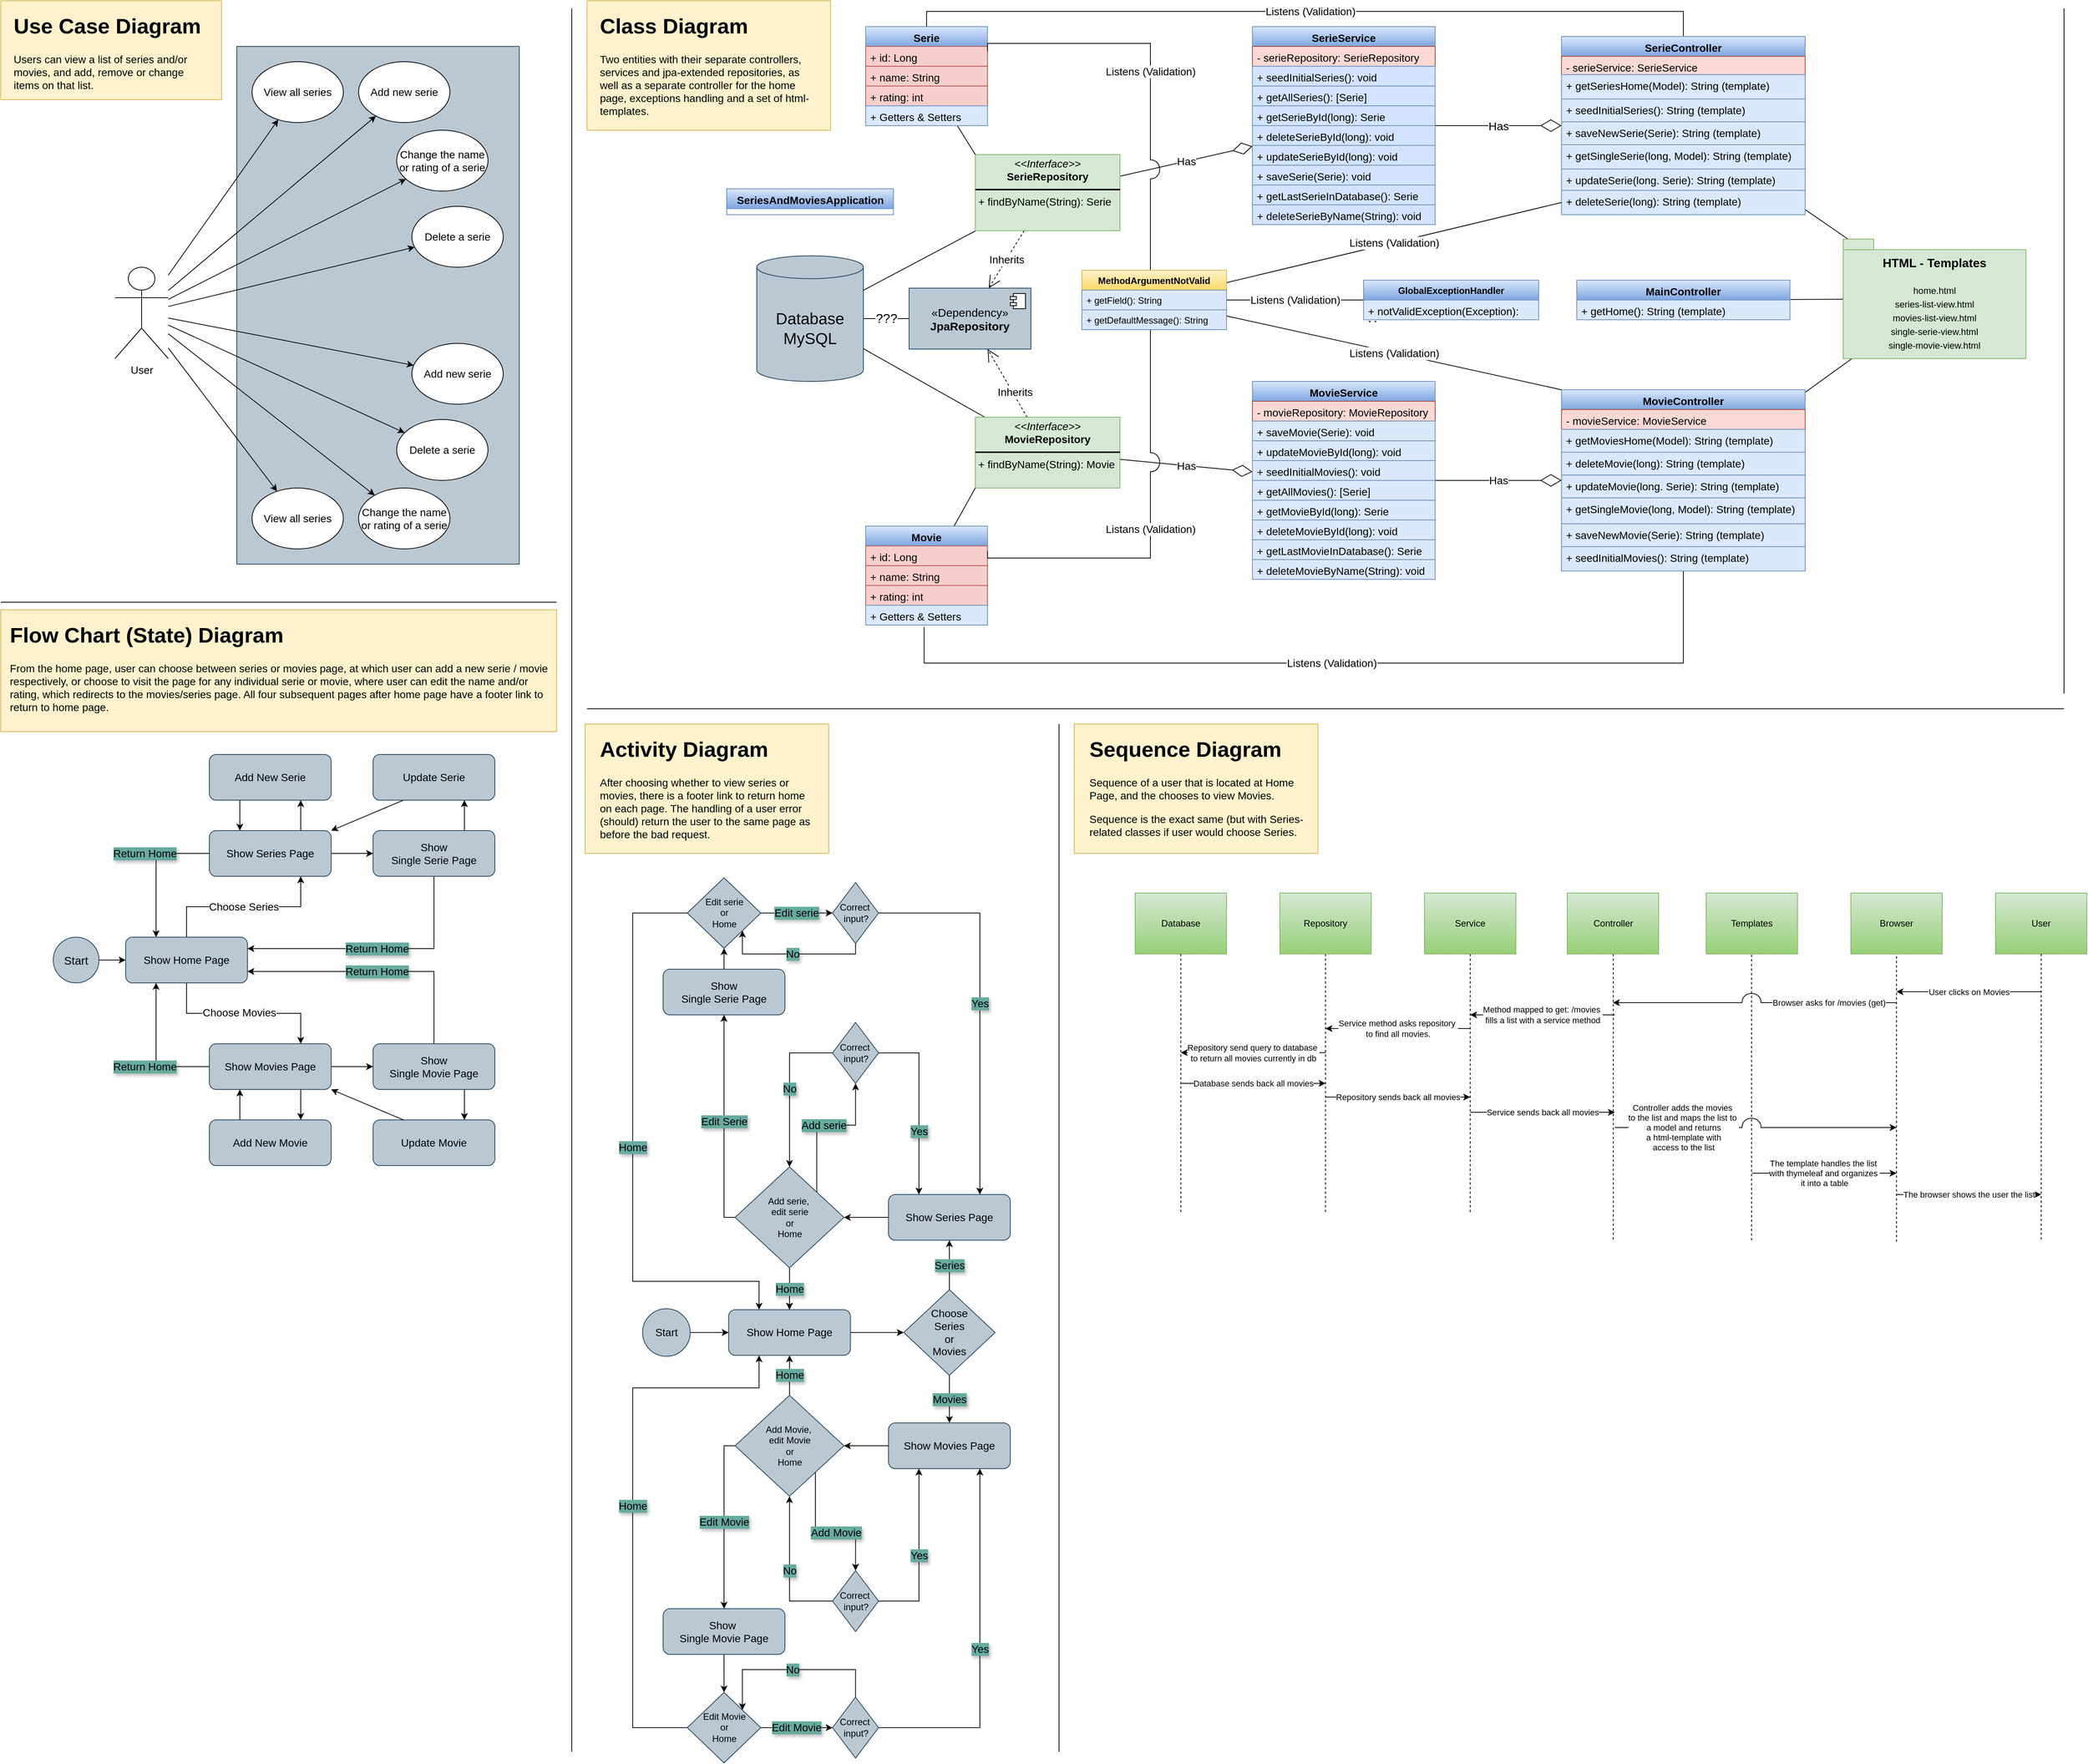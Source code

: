 <mxfile version="26.0.7" pages="5">
  <diagram id="vEEm5cdjA2b49H7ty5wF" name="Use Case Diagram">
    <mxGraphModel dx="1426" dy="747" grid="1" gridSize="10" guides="1" tooltips="1" connect="1" arrows="1" fold="1" page="1" pageScale="1" pageWidth="827" pageHeight="1169" math="0" shadow="0">
      <root>
        <mxCell id="0" />
        <mxCell id="1" parent="0" />
        <mxCell id="EhxJOlPFRmFOlr6LlgL8-339" value="" style="rounded=0;whiteSpace=wrap;html=1;fillColor=#fff2cc;strokeColor=#d6b656;" parent="1" vertex="1">
          <mxGeometry x="1420" y="960" width="320" height="170" as="geometry" />
        </mxCell>
        <mxCell id="EhxJOlPFRmFOlr6LlgL8-338" value="&lt;h1 style=&quot;margin-top: 0px;&quot;&gt;Sequence Diagram&lt;/h1&gt;&lt;p&gt;Sequence of a user that is located at Home Page, and the chooses to view Movies.&lt;/p&gt;&lt;p&gt;Sequence is the exact same (but with Series-related classes if user would choose Series.&lt;/p&gt;" style="text;html=1;whiteSpace=wrap;overflow=hidden;rounded=0;fontSize=14;" parent="1" vertex="1">
          <mxGeometry x="1437.5" y="970" width="285" height="140" as="geometry" />
        </mxCell>
        <mxCell id="EhxJOlPFRmFOlr6LlgL8-312" value="" style="rounded=0;whiteSpace=wrap;html=1;fillColor=#fff2cc;strokeColor=#d6b656;" parent="1" vertex="1">
          <mxGeometry x="777.5" y="960" width="320" height="170" as="geometry" />
        </mxCell>
        <mxCell id="EhxJOlPFRmFOlr6LlgL8-219" value="Return Home" style="edgeStyle=orthogonalEdgeStyle;rounded=0;orthogonalLoop=1;jettySize=auto;html=1;entryX=1;entryY=0.75;entryDx=0;entryDy=0;fontSize=14;textShadow=1;labelBackgroundColor=#67AB9F;exitX=0.5;exitY=0;exitDx=0;exitDy=0;" parent="1" source="EhxJOlPFRmFOlr6LlgL8-213" target="EhxJOlPFRmFOlr6LlgL8-188" edge="1">
          <mxGeometry relative="1" as="geometry">
            <mxPoint x="469" y="1470" as="sourcePoint" />
            <mxPoint x="219" y="1410" as="targetPoint" />
            <Array as="points">
              <mxPoint x="579" y="1285" />
            </Array>
          </mxGeometry>
        </mxCell>
        <mxCell id="EhxJOlPFRmFOlr6LlgL8-1" value="" style="rounded=0;whiteSpace=wrap;html=1;fillColor=#bac8d3;strokeColor=#23445d;" parent="1" vertex="1">
          <mxGeometry x="320" y="70" width="371" height="680" as="geometry" />
        </mxCell>
        <mxCell id="EhxJOlPFRmFOlr6LlgL8-3" value="" style="rounded=0;whiteSpace=wrap;html=1;fillColor=#fff2cc;strokeColor=#d6b656;" parent="1" vertex="1">
          <mxGeometry x="10" y="10" width="290" height="130" as="geometry" />
        </mxCell>
        <mxCell id="EhxJOlPFRmFOlr6LlgL8-5" value="&lt;h1 style=&quot;margin-top: 0px;&quot;&gt;Use Case Diagram&lt;/h1&gt;&lt;p&gt;Users can view a list of series and/or movies, and add, remove or change items on that list.&lt;/p&gt;" style="text;html=1;whiteSpace=wrap;overflow=hidden;rounded=0;fontSize=14;" parent="1" vertex="1">
          <mxGeometry x="25" y="20" width="260" height="110" as="geometry" />
        </mxCell>
        <mxCell id="EhxJOlPFRmFOlr6LlgL8-6" value="View all series" style="ellipse;whiteSpace=wrap;html=1;fontSize=14;" parent="1" vertex="1">
          <mxGeometry x="340" y="90" width="120" height="80" as="geometry" />
        </mxCell>
        <mxCell id="EhxJOlPFRmFOlr6LlgL8-7" value="Add new serie" style="ellipse;whiteSpace=wrap;html=1;fontSize=14;" parent="1" vertex="1">
          <mxGeometry x="480" y="90" width="120" height="80" as="geometry" />
        </mxCell>
        <mxCell id="EhxJOlPFRmFOlr6LlgL8-8" value="Change the name or rating of a serie" style="ellipse;whiteSpace=wrap;html=1;fontSize=14;" parent="1" vertex="1">
          <mxGeometry x="530" y="180" width="120" height="80" as="geometry" />
        </mxCell>
        <mxCell id="EhxJOlPFRmFOlr6LlgL8-9" value="Delete a serie" style="ellipse;whiteSpace=wrap;html=1;fontSize=14;" parent="1" vertex="1">
          <mxGeometry x="550" y="280" width="120" height="80" as="geometry" />
        </mxCell>
        <mxCell id="EhxJOlPFRmFOlr6LlgL8-10" value="View all series" style="ellipse;whiteSpace=wrap;html=1;fontSize=14;" parent="1" vertex="1">
          <mxGeometry x="340" y="650" width="120" height="80" as="geometry" />
        </mxCell>
        <mxCell id="EhxJOlPFRmFOlr6LlgL8-11" value="Change the name or rating of a serie" style="ellipse;whiteSpace=wrap;html=1;fontSize=14;" parent="1" vertex="1">
          <mxGeometry x="480" y="650" width="120" height="80" as="geometry" />
        </mxCell>
        <mxCell id="EhxJOlPFRmFOlr6LlgL8-12" value="Delete a serie" style="ellipse;whiteSpace=wrap;html=1;fontSize=14;" parent="1" vertex="1">
          <mxGeometry x="530" y="560" width="120" height="80" as="geometry" />
        </mxCell>
        <mxCell id="EhxJOlPFRmFOlr6LlgL8-13" value="Add new serie" style="ellipse;whiteSpace=wrap;html=1;fontSize=14;" parent="1" vertex="1">
          <mxGeometry x="550" y="460" width="120" height="80" as="geometry" />
        </mxCell>
        <mxCell id="EhxJOlPFRmFOlr6LlgL8-16" style="rounded=0;orthogonalLoop=1;jettySize=auto;html=1;" parent="1" source="EhxJOlPFRmFOlr6LlgL8-14" target="EhxJOlPFRmFOlr6LlgL8-6" edge="1">
          <mxGeometry relative="1" as="geometry" />
        </mxCell>
        <mxCell id="EhxJOlPFRmFOlr6LlgL8-17" style="rounded=0;orthogonalLoop=1;jettySize=auto;html=1;" parent="1" source="EhxJOlPFRmFOlr6LlgL8-14" target="EhxJOlPFRmFOlr6LlgL8-7" edge="1">
          <mxGeometry relative="1" as="geometry" />
        </mxCell>
        <mxCell id="EhxJOlPFRmFOlr6LlgL8-18" style="rounded=0;orthogonalLoop=1;jettySize=auto;html=1;" parent="1" source="EhxJOlPFRmFOlr6LlgL8-14" target="EhxJOlPFRmFOlr6LlgL8-9" edge="1">
          <mxGeometry relative="1" as="geometry" />
        </mxCell>
        <mxCell id="EhxJOlPFRmFOlr6LlgL8-19" style="rounded=0;orthogonalLoop=1;jettySize=auto;html=1;" parent="1" source="EhxJOlPFRmFOlr6LlgL8-14" target="EhxJOlPFRmFOlr6LlgL8-8" edge="1">
          <mxGeometry relative="1" as="geometry" />
        </mxCell>
        <mxCell id="EhxJOlPFRmFOlr6LlgL8-20" style="rounded=0;orthogonalLoop=1;jettySize=auto;html=1;" parent="1" source="EhxJOlPFRmFOlr6LlgL8-14" target="EhxJOlPFRmFOlr6LlgL8-13" edge="1">
          <mxGeometry relative="1" as="geometry" />
        </mxCell>
        <mxCell id="EhxJOlPFRmFOlr6LlgL8-21" style="rounded=0;orthogonalLoop=1;jettySize=auto;html=1;" parent="1" source="EhxJOlPFRmFOlr6LlgL8-14" target="EhxJOlPFRmFOlr6LlgL8-12" edge="1">
          <mxGeometry relative="1" as="geometry" />
        </mxCell>
        <mxCell id="EhxJOlPFRmFOlr6LlgL8-22" style="rounded=0;orthogonalLoop=1;jettySize=auto;html=1;" parent="1" source="EhxJOlPFRmFOlr6LlgL8-14" target="EhxJOlPFRmFOlr6LlgL8-11" edge="1">
          <mxGeometry relative="1" as="geometry" />
        </mxCell>
        <mxCell id="EhxJOlPFRmFOlr6LlgL8-23" style="rounded=0;orthogonalLoop=1;jettySize=auto;html=1;" parent="1" source="EhxJOlPFRmFOlr6LlgL8-14" target="EhxJOlPFRmFOlr6LlgL8-10" edge="1">
          <mxGeometry relative="1" as="geometry" />
        </mxCell>
        <mxCell id="EhxJOlPFRmFOlr6LlgL8-14" value="User" style="shape=umlActor;verticalLabelPosition=bottom;verticalAlign=top;html=1;outlineConnect=0;fontSize=14;" parent="1" vertex="1">
          <mxGeometry x="160" y="360" width="70" height="120" as="geometry" />
        </mxCell>
        <mxCell id="EhxJOlPFRmFOlr6LlgL8-24" value="" style="endArrow=none;html=1;rounded=0;" parent="1" edge="1">
          <mxGeometry width="50" height="50" relative="1" as="geometry">
            <mxPoint x="740" y="800" as="sourcePoint" />
            <mxPoint x="10" y="800" as="targetPoint" />
          </mxGeometry>
        </mxCell>
        <mxCell id="EhxJOlPFRmFOlr6LlgL8-25" value="" style="endArrow=none;html=1;rounded=0;" parent="1" edge="1">
          <mxGeometry width="50" height="50" relative="1" as="geometry">
            <mxPoint x="760" y="20" as="sourcePoint" />
            <mxPoint x="760" y="2310" as="targetPoint" />
          </mxGeometry>
        </mxCell>
        <mxCell id="EhxJOlPFRmFOlr6LlgL8-26" value="" style="rounded=0;whiteSpace=wrap;html=1;fillColor=#fff2cc;strokeColor=#d6b656;" parent="1" vertex="1">
          <mxGeometry x="780" y="10" width="320" height="170" as="geometry" />
        </mxCell>
        <mxCell id="EhxJOlPFRmFOlr6LlgL8-27" value="&lt;h1 style=&quot;margin-top: 0px;&quot;&gt;Class Diagram&lt;/h1&gt;&lt;p&gt;Two entities with their separate controllers, services and jpa-extended repositories, as well as a separate controller for the home page, exceptions handling and a set of html-templates.&lt;/p&gt;" style="text;html=1;whiteSpace=wrap;overflow=hidden;rounded=0;fontSize=14;" parent="1" vertex="1">
          <mxGeometry x="795" y="20" width="285" height="150" as="geometry" />
        </mxCell>
        <mxCell id="EhxJOlPFRmFOlr6LlgL8-107" value="???" style="edgeStyle=orthogonalEdgeStyle;rounded=0;orthogonalLoop=1;jettySize=auto;html=1;endArrow=none;endFill=0;endSize=16;startFill=0;fontSize=17;" parent="1" source="EhxJOlPFRmFOlr6LlgL8-105" target="EhxJOlPFRmFOlr6LlgL8-32" edge="1">
          <mxGeometry relative="1" as="geometry" />
        </mxCell>
        <mxCell id="EhxJOlPFRmFOlr6LlgL8-32" value="Database&lt;div&gt;MySQL&lt;/div&gt;" style="shape=cylinder3;whiteSpace=wrap;html=1;boundedLbl=1;backgroundOutline=1;size=15;fontSize=21;fillColor=#bac8d3;strokeColor=#23445d;" parent="1" vertex="1">
          <mxGeometry x="1003" y="345" width="140" height="165" as="geometry" />
        </mxCell>
        <mxCell id="EhxJOlPFRmFOlr6LlgL8-108" value="&lt;span style=&quot;color: rgb(0, 0, 0); font-family: Helvetica; font-style: normal; font-variant-ligatures: normal; font-variant-caps: normal; font-weight: 400; letter-spacing: normal; orphans: 2; text-align: center; text-indent: 0px; text-transform: none; widows: 2; word-spacing: 0px; -webkit-text-stroke-width: 0px; white-space: nowrap; background-color: rgb(255, 255, 255); text-decoration-thickness: initial; text-decoration-style: initial; text-decoration-color: initial; float: none; display: inline !important;&quot;&gt;Inherits&lt;/span&gt;" style="rounded=0;orthogonalLoop=1;jettySize=auto;html=1;dashed=1;endArrow=open;endFill=0;endSize=14;fontSize=14;" parent="1" source="EhxJOlPFRmFOlr6LlgL8-42" target="EhxJOlPFRmFOlr6LlgL8-105" edge="1">
          <mxGeometry relative="1" as="geometry" />
        </mxCell>
        <mxCell id="EhxJOlPFRmFOlr6LlgL8-128" value="Has" style="rounded=0;orthogonalLoop=1;jettySize=auto;html=1;endArrow=diamondThin;endFill=0;endSize=24;fontSize=14;" parent="1" source="EhxJOlPFRmFOlr6LlgL8-42" target="EhxJOlPFRmFOlr6LlgL8-60" edge="1">
          <mxGeometry relative="1" as="geometry" />
        </mxCell>
        <mxCell id="EhxJOlPFRmFOlr6LlgL8-182" style="rounded=0;orthogonalLoop=1;jettySize=auto;html=1;endArrow=none;startFill=0;" parent="1" source="EhxJOlPFRmFOlr6LlgL8-42" target="EhxJOlPFRmFOlr6LlgL8-32" edge="1">
          <mxGeometry relative="1" as="geometry" />
        </mxCell>
        <mxCell id="EhxJOlPFRmFOlr6LlgL8-42" value="&lt;p style=&quot;margin:0px;margin-top:4px;text-align:center;&quot;&gt;&lt;i&gt;&amp;lt;&amp;lt;Interface&amp;gt;&amp;gt;&lt;/i&gt;&lt;br&gt;&lt;b&gt;SerieRepository&lt;/b&gt;&lt;/p&gt;&lt;hr style=&quot;border-style:solid;&quot;&gt;&lt;p style=&quot;margin:0px;margin-left:4px;&quot;&gt;&lt;/p&gt;&lt;p style=&quot;margin:0px;margin-left:4px;&quot;&gt;+ findByName(String): Serie&lt;/p&gt;" style="verticalAlign=top;align=left;overflow=fill;html=1;whiteSpace=wrap;fontSize=14;fillColor=#d5e8d4;strokeColor=#82b366;" parent="1" vertex="1">
          <mxGeometry x="1290" y="212" width="190" height="100" as="geometry" />
        </mxCell>
        <mxCell id="EhxJOlPFRmFOlr6LlgL8-109" style="rounded=0;orthogonalLoop=1;jettySize=auto;html=1;endArrow=open;endFill=0;dashed=1;endSize=14;" parent="1" source="EhxJOlPFRmFOlr6LlgL8-43" target="EhxJOlPFRmFOlr6LlgL8-105" edge="1">
          <mxGeometry relative="1" as="geometry" />
        </mxCell>
        <mxCell id="EhxJOlPFRmFOlr6LlgL8-170" value="Inherits" style="edgeLabel;html=1;align=center;verticalAlign=middle;resizable=0;points=[];fontSize=14;" parent="EhxJOlPFRmFOlr6LlgL8-109" vertex="1" connectable="0">
          <mxGeometry x="-0.286" y="-3" relative="1" as="geometry">
            <mxPoint as="offset" />
          </mxGeometry>
        </mxCell>
        <mxCell id="EhxJOlPFRmFOlr6LlgL8-129" value="Has" style="rounded=0;orthogonalLoop=1;jettySize=auto;html=1;endSize=24;endArrow=diamondThin;endFill=0;fontSize=14;" parent="1" source="EhxJOlPFRmFOlr6LlgL8-43" target="EhxJOlPFRmFOlr6LlgL8-64" edge="1">
          <mxGeometry relative="1" as="geometry" />
        </mxCell>
        <mxCell id="EhxJOlPFRmFOlr6LlgL8-181" style="rounded=0;orthogonalLoop=1;jettySize=auto;html=1;endArrow=none;startFill=0;" parent="1" source="EhxJOlPFRmFOlr6LlgL8-43" target="EhxJOlPFRmFOlr6LlgL8-32" edge="1">
          <mxGeometry relative="1" as="geometry" />
        </mxCell>
        <mxCell id="EhxJOlPFRmFOlr6LlgL8-43" value="&lt;p style=&quot;margin:0px;margin-top:4px;text-align:center;&quot;&gt;&lt;i&gt;&amp;lt;&amp;lt;Interface&amp;gt;&amp;gt;&lt;/i&gt;&lt;br&gt;&lt;b&gt;MovieRepository&lt;/b&gt;&lt;/p&gt;&lt;hr style=&quot;border-style:solid;&quot;&gt;&lt;p style=&quot;margin:0px;margin-left:4px;&quot;&gt;+ findByName(String): Movie&lt;/p&gt;" style="verticalAlign=top;align=left;overflow=fill;html=1;whiteSpace=wrap;fontSize=14;fillColor=#d5e8d4;strokeColor=#82b366;" parent="1" vertex="1">
          <mxGeometry x="1290" y="557" width="190" height="93" as="geometry" />
        </mxCell>
        <mxCell id="EhxJOlPFRmFOlr6LlgL8-110" style="rounded=0;orthogonalLoop=1;jettySize=auto;html=1;endArrow=none;startFill=0;entryX=0;entryY=0;entryDx=0;entryDy=0;" parent="1" source="EhxJOlPFRmFOlr6LlgL8-44" target="EhxJOlPFRmFOlr6LlgL8-42" edge="1">
          <mxGeometry relative="1" as="geometry" />
        </mxCell>
        <mxCell id="EhxJOlPFRmFOlr6LlgL8-161" value="Listens (Validation)" style="rounded=0;orthogonalLoop=1;jettySize=auto;html=1;entryX=0.5;entryY=0;entryDx=0;entryDy=0;exitX=0.5;exitY=0;exitDx=0;exitDy=0;edgeStyle=orthogonalEdgeStyle;endArrow=none;startFill=0;fontSize=14;" parent="1" source="EhxJOlPFRmFOlr6LlgL8-44" target="EhxJOlPFRmFOlr6LlgL8-68" edge="1">
          <mxGeometry relative="1" as="geometry" />
        </mxCell>
        <mxCell id="EhxJOlPFRmFOlr6LlgL8-44" value="Serie" style="swimlane;fontStyle=1;align=center;verticalAlign=top;childLayout=stackLayout;horizontal=1;startSize=26;horizontalStack=0;resizeParent=1;resizeParentMax=0;resizeLast=0;collapsible=1;marginBottom=0;whiteSpace=wrap;html=1;fontSize=14;fillColor=#dae8fc;strokeColor=#6c8ebf;gradientColor=#7ea6e0;" parent="1" vertex="1">
          <mxGeometry x="1146" y="44" width="160" height="130" as="geometry" />
        </mxCell>
        <mxCell id="EhxJOlPFRmFOlr6LlgL8-166" value="+ id: Long" style="text;strokeColor=#b85450;fillColor=#f8cecc;align=left;verticalAlign=top;spacingLeft=4;spacingRight=4;overflow=hidden;rotatable=0;points=[[0,0.5],[1,0.5]];portConstraint=eastwest;whiteSpace=wrap;html=1;fontSize=14;" parent="EhxJOlPFRmFOlr6LlgL8-44" vertex="1">
          <mxGeometry y="26" width="160" height="26" as="geometry" />
        </mxCell>
        <mxCell id="EhxJOlPFRmFOlr6LlgL8-167" value="+ name: String" style="text;strokeColor=#b85450;fillColor=#f8cecc;align=left;verticalAlign=top;spacingLeft=4;spacingRight=4;overflow=hidden;rotatable=0;points=[[0,0.5],[1,0.5]];portConstraint=eastwest;whiteSpace=wrap;html=1;fontSize=14;" parent="EhxJOlPFRmFOlr6LlgL8-44" vertex="1">
          <mxGeometry y="52" width="160" height="26" as="geometry" />
        </mxCell>
        <mxCell id="EhxJOlPFRmFOlr6LlgL8-168" value="+ rating: int" style="text;strokeColor=#b85450;fillColor=#f8cecc;align=left;verticalAlign=top;spacingLeft=4;spacingRight=4;overflow=hidden;rotatable=0;points=[[0,0.5],[1,0.5]];portConstraint=eastwest;whiteSpace=wrap;html=1;fontSize=14;" parent="EhxJOlPFRmFOlr6LlgL8-44" vertex="1">
          <mxGeometry y="78" width="160" height="26" as="geometry" />
        </mxCell>
        <mxCell id="EhxJOlPFRmFOlr6LlgL8-169" value="+ Getters &amp;amp; Setters" style="text;strokeColor=#6c8ebf;fillColor=#dae8fc;align=left;verticalAlign=top;spacingLeft=4;spacingRight=4;overflow=hidden;rotatable=0;points=[[0,0.5],[1,0.5]];portConstraint=eastwest;whiteSpace=wrap;html=1;fontSize=14;" parent="EhxJOlPFRmFOlr6LlgL8-44" vertex="1">
          <mxGeometry y="104" width="160" height="26" as="geometry" />
        </mxCell>
        <mxCell id="EhxJOlPFRmFOlr6LlgL8-111" style="rounded=0;orthogonalLoop=1;jettySize=auto;html=1;entryX=0;entryY=1;entryDx=0;entryDy=0;endArrow=none;startFill=0;" parent="1" source="EhxJOlPFRmFOlr6LlgL8-52" target="EhxJOlPFRmFOlr6LlgL8-43" edge="1">
          <mxGeometry relative="1" as="geometry" />
        </mxCell>
        <mxCell id="EhxJOlPFRmFOlr6LlgL8-162" value="Listens (Validation)" style="edgeStyle=orthogonalEdgeStyle;rounded=0;orthogonalLoop=1;jettySize=auto;html=1;entryX=0.48;entryY=1.103;entryDx=0;entryDy=0;entryPerimeter=0;endArrow=none;startFill=0;fontSize=14;" parent="1" source="EhxJOlPFRmFOlr6LlgL8-72" target="EhxJOlPFRmFOlr6LlgL8-55" edge="1">
          <mxGeometry relative="1" as="geometry">
            <mxPoint x="1224" y="880" as="targetPoint" />
            <Array as="points">
              <mxPoint x="2220" y="880" />
              <mxPoint x="1223" y="880" />
            </Array>
          </mxGeometry>
        </mxCell>
        <mxCell id="EhxJOlPFRmFOlr6LlgL8-52" value="Movie" style="swimlane;fontStyle=1;align=center;verticalAlign=top;childLayout=stackLayout;horizontal=1;startSize=26;horizontalStack=0;resizeParent=1;resizeParentMax=0;resizeLast=0;collapsible=1;marginBottom=0;whiteSpace=wrap;html=1;fontSize=14;fillColor=#dae8fc;gradientColor=#7ea6e0;strokeColor=#6c8ebf;" parent="1" vertex="1">
          <mxGeometry x="1146" y="700" width="160" height="130" as="geometry" />
        </mxCell>
        <mxCell id="EhxJOlPFRmFOlr6LlgL8-53" value="+ id: Long" style="text;strokeColor=#b85450;fillColor=#f8cecc;align=left;verticalAlign=top;spacingLeft=4;spacingRight=4;overflow=hidden;rotatable=0;points=[[0,0.5],[1,0.5]];portConstraint=eastwest;whiteSpace=wrap;html=1;fontSize=14;" parent="EhxJOlPFRmFOlr6LlgL8-52" vertex="1">
          <mxGeometry y="26" width="160" height="26" as="geometry" />
        </mxCell>
        <mxCell id="EhxJOlPFRmFOlr6LlgL8-164" value="+ name: String" style="text;strokeColor=#b85450;fillColor=#f8cecc;align=left;verticalAlign=top;spacingLeft=4;spacingRight=4;overflow=hidden;rotatable=0;points=[[0,0.5],[1,0.5]];portConstraint=eastwest;whiteSpace=wrap;html=1;fontSize=14;" parent="EhxJOlPFRmFOlr6LlgL8-52" vertex="1">
          <mxGeometry y="52" width="160" height="26" as="geometry" />
        </mxCell>
        <mxCell id="EhxJOlPFRmFOlr6LlgL8-165" value="+ rating: int" style="text;strokeColor=#b85450;fillColor=#f8cecc;align=left;verticalAlign=top;spacingLeft=4;spacingRight=4;overflow=hidden;rotatable=0;points=[[0,0.5],[1,0.5]];portConstraint=eastwest;whiteSpace=wrap;html=1;fontSize=14;" parent="EhxJOlPFRmFOlr6LlgL8-52" vertex="1">
          <mxGeometry y="78" width="160" height="26" as="geometry" />
        </mxCell>
        <mxCell id="EhxJOlPFRmFOlr6LlgL8-55" value="+ Getters &amp;amp; Setters" style="text;strokeColor=#6c8ebf;fillColor=#dae8fc;align=left;verticalAlign=top;spacingLeft=4;spacingRight=4;overflow=hidden;rotatable=0;points=[[0,0.5],[1,0.5]];portConstraint=eastwest;whiteSpace=wrap;html=1;fontSize=14;" parent="EhxJOlPFRmFOlr6LlgL8-52" vertex="1">
          <mxGeometry y="104" width="160" height="26" as="geometry" />
        </mxCell>
        <mxCell id="EhxJOlPFRmFOlr6LlgL8-173" style="rounded=0;orthogonalLoop=1;jettySize=auto;html=1;endArrow=none;startFill=0;" parent="1" source="EhxJOlPFRmFOlr6LlgL8-56" target="EhxJOlPFRmFOlr6LlgL8-104" edge="1">
          <mxGeometry relative="1" as="geometry" />
        </mxCell>
        <mxCell id="EhxJOlPFRmFOlr6LlgL8-56" value="MainController" style="swimlane;fontStyle=1;align=center;verticalAlign=top;childLayout=stackLayout;horizontal=1;startSize=26;horizontalStack=0;resizeParent=1;resizeParentMax=0;resizeLast=0;collapsible=1;marginBottom=0;whiteSpace=wrap;html=1;fillColor=#dae8fc;gradientColor=#7ea6e0;strokeColor=#6c8ebf;fontSize=14;" parent="1" vertex="1">
          <mxGeometry x="2080" y="377" width="280" height="52" as="geometry" />
        </mxCell>
        <mxCell id="EhxJOlPFRmFOlr6LlgL8-59" value="+ getHome(): String (template)" style="text;strokeColor=#6c8ebf;fillColor=#dae8fc;align=left;verticalAlign=top;spacingLeft=4;spacingRight=4;overflow=hidden;rotatable=0;points=[[0,0.5],[1,0.5]];portConstraint=eastwest;whiteSpace=wrap;html=1;fontSize=14;" parent="EhxJOlPFRmFOlr6LlgL8-56" vertex="1">
          <mxGeometry y="26" width="280" height="26" as="geometry" />
        </mxCell>
        <mxCell id="EhxJOlPFRmFOlr6LlgL8-148" value="Has" style="rounded=0;orthogonalLoop=1;jettySize=auto;html=1;endArrow=diamondThin;endFill=0;jumpSize=19;endSize=25;fontSize=15;" parent="1" source="EhxJOlPFRmFOlr6LlgL8-60" target="EhxJOlPFRmFOlr6LlgL8-68" edge="1">
          <mxGeometry relative="1" as="geometry" />
        </mxCell>
        <mxCell id="EhxJOlPFRmFOlr6LlgL8-60" value="SerieService" style="swimlane;fontStyle=1;align=center;verticalAlign=top;childLayout=stackLayout;horizontal=1;startSize=26;horizontalStack=0;resizeParent=1;resizeParentMax=0;resizeLast=0;collapsible=1;marginBottom=0;whiteSpace=wrap;html=1;fontSize=14;fillColor=#dae8fc;gradientColor=#7ea6e0;strokeColor=#6c8ebf;" parent="1" vertex="1">
          <mxGeometry x="1654" y="44" width="240" height="260" as="geometry" />
        </mxCell>
        <mxCell id="EhxJOlPFRmFOlr6LlgL8-61" value="- serieRepository: SerieRepository" style="text;strokeColor=#ae4132;fillColor=#fad9d5;align=left;verticalAlign=top;spacingLeft=4;spacingRight=4;overflow=hidden;rotatable=0;points=[[0,0.5],[1,0.5]];portConstraint=eastwest;whiteSpace=wrap;html=1;fontSize=14;" parent="EhxJOlPFRmFOlr6LlgL8-60" vertex="1">
          <mxGeometry y="26" width="240" height="26" as="geometry" />
        </mxCell>
        <mxCell id="EhxJOlPFRmFOlr6LlgL8-63" value="+ seedInitialSeries(): void" style="text;strokeColor=#6c8ebf;fillColor=#D3E3FF;align=left;verticalAlign=top;spacingLeft=4;spacingRight=4;overflow=hidden;rotatable=0;points=[[0,0.5],[1,0.5]];portConstraint=eastwest;whiteSpace=wrap;html=1;fontSize=14;" parent="EhxJOlPFRmFOlr6LlgL8-60" vertex="1">
          <mxGeometry y="52" width="240" height="26" as="geometry" />
        </mxCell>
        <mxCell id="EhxJOlPFRmFOlr6LlgL8-113" value="+ getAllSeries(): [Serie]" style="text;strokeColor=#6c8ebf;fillColor=#D3E3FF;align=left;verticalAlign=top;spacingLeft=4;spacingRight=4;overflow=hidden;rotatable=0;points=[[0,0.5],[1,0.5]];portConstraint=eastwest;whiteSpace=wrap;html=1;fontSize=14;" parent="EhxJOlPFRmFOlr6LlgL8-60" vertex="1">
          <mxGeometry y="78" width="240" height="26" as="geometry" />
        </mxCell>
        <mxCell id="EhxJOlPFRmFOlr6LlgL8-115" value="+ getSerieById(long): Serie" style="text;strokeColor=#6c8ebf;fillColor=#D3E3FF;align=left;verticalAlign=top;spacingLeft=4;spacingRight=4;overflow=hidden;rotatable=0;points=[[0,0.5],[1,0.5]];portConstraint=eastwest;whiteSpace=wrap;html=1;fontSize=14;" parent="EhxJOlPFRmFOlr6LlgL8-60" vertex="1">
          <mxGeometry y="104" width="240" height="26" as="geometry" />
        </mxCell>
        <mxCell id="EhxJOlPFRmFOlr6LlgL8-116" value="+ deleteSerieById(long): void" style="text;strokeColor=#6c8ebf;fillColor=#D3E3FF;align=left;verticalAlign=top;spacingLeft=4;spacingRight=4;overflow=hidden;rotatable=0;points=[[0,0.5],[1,0.5]];portConstraint=eastwest;whiteSpace=wrap;html=1;fontSize=14;" parent="EhxJOlPFRmFOlr6LlgL8-60" vertex="1">
          <mxGeometry y="130" width="240" height="26" as="geometry" />
        </mxCell>
        <mxCell id="EhxJOlPFRmFOlr6LlgL8-117" value="+ updateSerieById(long): void" style="text;strokeColor=#6c8ebf;fillColor=#D3E3FF;align=left;verticalAlign=top;spacingLeft=4;spacingRight=4;overflow=hidden;rotatable=0;points=[[0,0.5],[1,0.5]];portConstraint=eastwest;whiteSpace=wrap;html=1;fontSize=14;" parent="EhxJOlPFRmFOlr6LlgL8-60" vertex="1">
          <mxGeometry y="156" width="240" height="26" as="geometry" />
        </mxCell>
        <mxCell id="EhxJOlPFRmFOlr6LlgL8-114" value="+ saveSerie(Serie): void" style="text;strokeColor=#6c8ebf;fillColor=#D3E3FF;align=left;verticalAlign=top;spacingLeft=4;spacingRight=4;overflow=hidden;rotatable=0;points=[[0,0.5],[1,0.5]];portConstraint=eastwest;whiteSpace=wrap;html=1;fontSize=14;" parent="EhxJOlPFRmFOlr6LlgL8-60" vertex="1">
          <mxGeometry y="182" width="240" height="26" as="geometry" />
        </mxCell>
        <mxCell id="EhxJOlPFRmFOlr6LlgL8-118" value="+ getLastSerieInDatabase(): Serie" style="text;strokeColor=#6c8ebf;fillColor=#D3E3FF;align=left;verticalAlign=top;spacingLeft=4;spacingRight=4;overflow=hidden;rotatable=0;points=[[0,0.5],[1,0.5]];portConstraint=eastwest;whiteSpace=wrap;html=1;fontSize=14;" parent="EhxJOlPFRmFOlr6LlgL8-60" vertex="1">
          <mxGeometry y="208" width="240" height="26" as="geometry" />
        </mxCell>
        <mxCell id="EhxJOlPFRmFOlr6LlgL8-119" value="+ deleteSerieByName(String): void" style="text;strokeColor=#6c8ebf;fillColor=#D3E3FF;align=left;verticalAlign=top;spacingLeft=4;spacingRight=4;overflow=hidden;rotatable=0;points=[[0,0.5],[1,0.5]];portConstraint=eastwest;whiteSpace=wrap;html=1;fontSize=14;" parent="EhxJOlPFRmFOlr6LlgL8-60" vertex="1">
          <mxGeometry y="234" width="240" height="26" as="geometry" />
        </mxCell>
        <mxCell id="EhxJOlPFRmFOlr6LlgL8-160" value="Has" style="rounded=0;orthogonalLoop=1;jettySize=auto;html=1;endArrow=diamondThin;endFill=0;endSize=25;fontSize=14;" parent="1" source="EhxJOlPFRmFOlr6LlgL8-64" target="EhxJOlPFRmFOlr6LlgL8-72" edge="1">
          <mxGeometry relative="1" as="geometry" />
        </mxCell>
        <mxCell id="EhxJOlPFRmFOlr6LlgL8-64" value="MovieService" style="swimlane;fontStyle=1;align=center;verticalAlign=top;childLayout=stackLayout;horizontal=1;startSize=26;horizontalStack=0;resizeParent=1;resizeParentMax=0;resizeLast=0;collapsible=1;marginBottom=0;whiteSpace=wrap;html=1;fontSize=14;fillColor=#dae8fc;gradientColor=#7ea6e0;strokeColor=#6c8ebf;" parent="1" vertex="1">
          <mxGeometry x="1654" y="510" width="240" height="260" as="geometry" />
        </mxCell>
        <mxCell id="EhxJOlPFRmFOlr6LlgL8-65" value="- movieRepository: MovieRepository" style="text;strokeColor=#ae4132;fillColor=#fad9d5;align=left;verticalAlign=top;spacingLeft=4;spacingRight=4;overflow=hidden;rotatable=0;points=[[0,0.5],[1,0.5]];portConstraint=eastwest;whiteSpace=wrap;html=1;fontSize=14;" parent="EhxJOlPFRmFOlr6LlgL8-64" vertex="1">
          <mxGeometry y="26" width="240" height="26" as="geometry" />
        </mxCell>
        <mxCell id="EhxJOlPFRmFOlr6LlgL8-122" value="+ saveMovie(Serie): void" style="text;strokeColor=#6c8ebf;fillColor=#dae8fc;align=left;verticalAlign=top;spacingLeft=4;spacingRight=4;overflow=hidden;rotatable=0;points=[[0,0.5],[1,0.5]];portConstraint=eastwest;whiteSpace=wrap;html=1;fontSize=14;" parent="EhxJOlPFRmFOlr6LlgL8-64" vertex="1">
          <mxGeometry y="52" width="240" height="26" as="geometry" />
        </mxCell>
        <mxCell id="EhxJOlPFRmFOlr6LlgL8-126" value="+ updateMovieById(long): void" style="text;strokeColor=#6c8ebf;fillColor=#dae8fc;align=left;verticalAlign=top;spacingLeft=4;spacingRight=4;overflow=hidden;rotatable=0;points=[[0,0.5],[1,0.5]];portConstraint=eastwest;whiteSpace=wrap;html=1;fontSize=14;" parent="EhxJOlPFRmFOlr6LlgL8-64" vertex="1">
          <mxGeometry y="78" width="240" height="26" as="geometry" />
        </mxCell>
        <mxCell id="EhxJOlPFRmFOlr6LlgL8-120" value="+ seedInitialMovies(): void" style="text;strokeColor=#6c8ebf;fillColor=#dae8fc;align=left;verticalAlign=top;spacingLeft=4;spacingRight=4;overflow=hidden;rotatable=0;points=[[0,0.5],[1,0.5]];portConstraint=eastwest;whiteSpace=wrap;html=1;fontSize=14;" parent="EhxJOlPFRmFOlr6LlgL8-64" vertex="1">
          <mxGeometry y="104" width="240" height="26" as="geometry" />
        </mxCell>
        <mxCell id="EhxJOlPFRmFOlr6LlgL8-121" value="+ getAllMovies(): [Serie]" style="text;strokeColor=#6c8ebf;fillColor=#dae8fc;align=left;verticalAlign=top;spacingLeft=4;spacingRight=4;overflow=hidden;rotatable=0;points=[[0,0.5],[1,0.5]];portConstraint=eastwest;whiteSpace=wrap;html=1;fontSize=14;" parent="EhxJOlPFRmFOlr6LlgL8-64" vertex="1">
          <mxGeometry y="130" width="240" height="26" as="geometry" />
        </mxCell>
        <mxCell id="EhxJOlPFRmFOlr6LlgL8-123" value="+ getMovieById(long): Serie" style="text;strokeColor=#6c8ebf;fillColor=#dae8fc;align=left;verticalAlign=top;spacingLeft=4;spacingRight=4;overflow=hidden;rotatable=0;points=[[0,0.5],[1,0.5]];portConstraint=eastwest;whiteSpace=wrap;html=1;fontSize=14;" parent="EhxJOlPFRmFOlr6LlgL8-64" vertex="1">
          <mxGeometry y="156" width="240" height="26" as="geometry" />
        </mxCell>
        <mxCell id="EhxJOlPFRmFOlr6LlgL8-124" value="+ deleteMovieById(long): void" style="text;strokeColor=#6c8ebf;fillColor=#dae8fc;align=left;verticalAlign=top;spacingLeft=4;spacingRight=4;overflow=hidden;rotatable=0;points=[[0,0.5],[1,0.5]];portConstraint=eastwest;whiteSpace=wrap;html=1;fontSize=14;" parent="EhxJOlPFRmFOlr6LlgL8-64" vertex="1">
          <mxGeometry y="182" width="240" height="26" as="geometry" />
        </mxCell>
        <mxCell id="EhxJOlPFRmFOlr6LlgL8-125" value="+ getLastMovieInDatabase(): Serie" style="text;strokeColor=#6c8ebf;fillColor=#dae8fc;align=left;verticalAlign=top;spacingLeft=4;spacingRight=4;overflow=hidden;rotatable=0;points=[[0,0.5],[1,0.5]];portConstraint=eastwest;whiteSpace=wrap;html=1;fontSize=14;" parent="EhxJOlPFRmFOlr6LlgL8-64" vertex="1">
          <mxGeometry y="208" width="240" height="26" as="geometry" />
        </mxCell>
        <mxCell id="EhxJOlPFRmFOlr6LlgL8-127" value="+ deleteMovieByName(String): void" style="text;strokeColor=#6c8ebf;fillColor=#dae8fc;align=left;verticalAlign=top;spacingLeft=4;spacingRight=4;overflow=hidden;rotatable=0;points=[[0,0.5],[1,0.5]];portConstraint=eastwest;whiteSpace=wrap;html=1;fontSize=14;" parent="EhxJOlPFRmFOlr6LlgL8-64" vertex="1">
          <mxGeometry y="234" width="240" height="26" as="geometry" />
        </mxCell>
        <mxCell id="EhxJOlPFRmFOlr6LlgL8-171" style="rounded=0;orthogonalLoop=1;jettySize=auto;html=1;endArrow=none;startFill=0;" parent="1" source="EhxJOlPFRmFOlr6LlgL8-68" target="EhxJOlPFRmFOlr6LlgL8-104" edge="1">
          <mxGeometry relative="1" as="geometry" />
        </mxCell>
        <mxCell id="EhxJOlPFRmFOlr6LlgL8-68" value="SerieController" style="swimlane;fontStyle=1;align=center;verticalAlign=top;childLayout=stackLayout;horizontal=1;startSize=26;horizontalStack=0;resizeParent=1;resizeParentMax=0;resizeLast=0;collapsible=1;marginBottom=0;whiteSpace=wrap;html=1;fillColor=#dae8fc;gradientColor=#7ea6e0;strokeColor=#6c8ebf;fontSize=14;" parent="1" vertex="1">
          <mxGeometry x="2060" y="57" width="320" height="234" as="geometry" />
        </mxCell>
        <mxCell id="EhxJOlPFRmFOlr6LlgL8-69" value="- serieService: SerieService" style="text;strokeColor=#ae4132;fillColor=#fad9d5;align=left;verticalAlign=top;spacingLeft=4;spacingRight=4;overflow=hidden;rotatable=0;points=[[0,0.5],[1,0.5]];portConstraint=eastwest;whiteSpace=wrap;html=1;fontSize=14;" parent="EhxJOlPFRmFOlr6LlgL8-68" vertex="1">
          <mxGeometry y="26" width="320" height="24" as="geometry" />
        </mxCell>
        <mxCell id="EhxJOlPFRmFOlr6LlgL8-71" value="+ getSeriesHome(Model): String (template)" style="text;strokeColor=#6c8ebf;fillColor=#dae8fc;align=left;verticalAlign=top;spacingLeft=4;spacingRight=4;overflow=hidden;rotatable=0;points=[[0,0.5],[1,0.5]];portConstraint=eastwest;whiteSpace=wrap;html=1;fontSize=14;" parent="EhxJOlPFRmFOlr6LlgL8-68" vertex="1">
          <mxGeometry y="50" width="320" height="32" as="geometry" />
        </mxCell>
        <mxCell id="EhxJOlPFRmFOlr6LlgL8-149" value="+ seedInitialSeries(): String (template)" style="text;strokeColor=#6c8ebf;fillColor=#dae8fc;align=left;verticalAlign=top;spacingLeft=4;spacingRight=4;overflow=hidden;rotatable=0;points=[[0,0.5],[1,0.5]];portConstraint=eastwest;whiteSpace=wrap;html=1;fontSize=14;" parent="EhxJOlPFRmFOlr6LlgL8-68" vertex="1">
          <mxGeometry y="82" width="320" height="30" as="geometry" />
        </mxCell>
        <mxCell id="EhxJOlPFRmFOlr6LlgL8-150" value="+ saveNewSerie(Serie): String (template)" style="text;strokeColor=#6c8ebf;fillColor=#dae8fc;align=left;verticalAlign=top;spacingLeft=4;spacingRight=4;overflow=hidden;rotatable=0;points=[[0,0.5],[1,0.5]];portConstraint=eastwest;whiteSpace=wrap;html=1;fontSize=14;" parent="EhxJOlPFRmFOlr6LlgL8-68" vertex="1">
          <mxGeometry y="112" width="320" height="30" as="geometry" />
        </mxCell>
        <mxCell id="EhxJOlPFRmFOlr6LlgL8-151" value="+ getSingleSerie(long, Model): String (template)" style="text;strokeColor=#6c8ebf;fillColor=#dae8fc;align=left;verticalAlign=top;spacingLeft=4;spacingRight=4;overflow=hidden;rotatable=0;points=[[0,0.5],[1,0.5]];portConstraint=eastwest;whiteSpace=wrap;html=1;fontSize=14;" parent="EhxJOlPFRmFOlr6LlgL8-68" vertex="1">
          <mxGeometry y="142" width="320" height="32" as="geometry" />
        </mxCell>
        <mxCell id="EhxJOlPFRmFOlr6LlgL8-152" value="+ updateSerie(long. Serie): String (template)" style="text;strokeColor=#6c8ebf;fillColor=#dae8fc;align=left;verticalAlign=top;spacingLeft=4;spacingRight=4;overflow=hidden;rotatable=0;points=[[0,0.5],[1,0.5]];portConstraint=eastwest;whiteSpace=wrap;html=1;fontSize=14;" parent="EhxJOlPFRmFOlr6LlgL8-68" vertex="1">
          <mxGeometry y="174" width="320" height="28" as="geometry" />
        </mxCell>
        <mxCell id="EhxJOlPFRmFOlr6LlgL8-153" value="+ deleteSerie(long): String (template)" style="text;strokeColor=#6c8ebf;fillColor=#dae8fc;align=left;verticalAlign=top;spacingLeft=4;spacingRight=4;overflow=hidden;rotatable=0;points=[[0,0.5],[1,0.5]];portConstraint=eastwest;whiteSpace=wrap;html=1;fontSize=14;" parent="EhxJOlPFRmFOlr6LlgL8-68" vertex="1">
          <mxGeometry y="202" width="320" height="32" as="geometry" />
        </mxCell>
        <mxCell id="EhxJOlPFRmFOlr6LlgL8-172" style="rounded=0;orthogonalLoop=1;jettySize=auto;html=1;endArrow=none;startFill=0;" parent="1" source="EhxJOlPFRmFOlr6LlgL8-72" target="EhxJOlPFRmFOlr6LlgL8-104" edge="1">
          <mxGeometry relative="1" as="geometry" />
        </mxCell>
        <mxCell id="EhxJOlPFRmFOlr6LlgL8-72" value="MovieController" style="swimlane;fontStyle=1;align=center;verticalAlign=top;childLayout=stackLayout;horizontal=1;startSize=26;horizontalStack=0;resizeParent=1;resizeParentMax=0;resizeLast=0;collapsible=1;marginBottom=0;whiteSpace=wrap;html=1;fillColor=#dae8fc;gradientColor=#7ea6e0;strokeColor=#6c8ebf;fontSize=14;" parent="1" vertex="1">
          <mxGeometry x="2060" y="521" width="320" height="238" as="geometry" />
        </mxCell>
        <mxCell id="EhxJOlPFRmFOlr6LlgL8-73" value="- movieService: MovieService" style="text;strokeColor=#ae4132;fillColor=#fad9d5;align=left;verticalAlign=top;spacingLeft=4;spacingRight=4;overflow=hidden;rotatable=0;points=[[0,0.5],[1,0.5]];portConstraint=eastwest;whiteSpace=wrap;html=1;fontSize=14;" parent="EhxJOlPFRmFOlr6LlgL8-72" vertex="1">
          <mxGeometry y="26" width="320" height="26" as="geometry" />
        </mxCell>
        <mxCell id="EhxJOlPFRmFOlr6LlgL8-154" value="+ getMoviesHome(Model): String (template)" style="text;strokeColor=#6c8ebf;fillColor=#dae8fc;align=left;verticalAlign=top;spacingLeft=4;spacingRight=4;overflow=hidden;rotatable=0;points=[[0,0.5],[1,0.5]];portConstraint=eastwest;whiteSpace=wrap;html=1;fontSize=14;" parent="EhxJOlPFRmFOlr6LlgL8-72" vertex="1">
          <mxGeometry y="52" width="320" height="30" as="geometry" />
        </mxCell>
        <mxCell id="EhxJOlPFRmFOlr6LlgL8-159" value="+ deleteMovie(long): String (template)" style="text;strokeColor=#6c8ebf;fillColor=#dae8fc;align=left;verticalAlign=top;spacingLeft=4;spacingRight=4;overflow=hidden;rotatable=0;points=[[0,0.5],[1,0.5]];portConstraint=eastwest;whiteSpace=wrap;html=1;fontSize=14;" parent="EhxJOlPFRmFOlr6LlgL8-72" vertex="1">
          <mxGeometry y="82" width="320" height="30" as="geometry" />
        </mxCell>
        <mxCell id="EhxJOlPFRmFOlr6LlgL8-158" value="+ updateMovie(long. Serie): String (template)" style="text;strokeColor=#6c8ebf;fillColor=#dae8fc;align=left;verticalAlign=top;spacingLeft=4;spacingRight=4;overflow=hidden;rotatable=0;points=[[0,0.5],[1,0.5]];portConstraint=eastwest;whiteSpace=wrap;html=1;fontSize=14;" parent="EhxJOlPFRmFOlr6LlgL8-72" vertex="1">
          <mxGeometry y="112" width="320" height="30" as="geometry" />
        </mxCell>
        <mxCell id="EhxJOlPFRmFOlr6LlgL8-157" value="+ getSingleMovie(long, Model): String (template)" style="text;strokeColor=#6c8ebf;fillColor=#dae8fc;align=left;verticalAlign=top;spacingLeft=4;spacingRight=4;overflow=hidden;rotatable=0;points=[[0,0.5],[1,0.5]];portConstraint=eastwest;whiteSpace=wrap;html=1;fontSize=14;" parent="EhxJOlPFRmFOlr6LlgL8-72" vertex="1">
          <mxGeometry y="142" width="320" height="34" as="geometry" />
        </mxCell>
        <mxCell id="EhxJOlPFRmFOlr6LlgL8-156" value="+ saveNewMovie(Serie): String (template)" style="text;strokeColor=#6c8ebf;fillColor=#dae8fc;align=left;verticalAlign=top;spacingLeft=4;spacingRight=4;overflow=hidden;rotatable=0;points=[[0,0.5],[1,0.5]];portConstraint=eastwest;whiteSpace=wrap;html=1;fontSize=14;" parent="EhxJOlPFRmFOlr6LlgL8-72" vertex="1">
          <mxGeometry y="176" width="320" height="30" as="geometry" />
        </mxCell>
        <mxCell id="EhxJOlPFRmFOlr6LlgL8-155" value="+ seedInitialMovies(): String (template)" style="text;strokeColor=#6c8ebf;fillColor=#dae8fc;align=left;verticalAlign=top;spacingLeft=4;spacingRight=4;overflow=hidden;rotatable=0;points=[[0,0.5],[1,0.5]];portConstraint=eastwest;whiteSpace=wrap;html=1;fontSize=14;" parent="EhxJOlPFRmFOlr6LlgL8-72" vertex="1">
          <mxGeometry y="206" width="320" height="32" as="geometry" />
        </mxCell>
        <mxCell id="EhxJOlPFRmFOlr6LlgL8-146" value="Listens (Validation)" style="edgeStyle=orthogonalEdgeStyle;rounded=0;orthogonalLoop=1;jettySize=auto;html=1;endArrow=none;startFill=0;fontSize=14;" parent="1" source="EhxJOlPFRmFOlr6LlgL8-76" target="EhxJOlPFRmFOlr6LlgL8-88" edge="1">
          <mxGeometry relative="1" as="geometry" />
        </mxCell>
        <mxCell id="EhxJOlPFRmFOlr6LlgL8-76" value="GlobalExceptionHandler" style="swimlane;fontStyle=1;align=center;verticalAlign=top;childLayout=stackLayout;horizontal=1;startSize=26;horizontalStack=0;resizeParent=1;resizeParentMax=0;resizeLast=0;collapsible=1;marginBottom=0;whiteSpace=wrap;html=1;fillColor=#dae8fc;gradientColor=#7ea6e0;strokeColor=#6c8ebf;" parent="1" vertex="1">
          <mxGeometry x="1800" y="377" width="230" height="52" as="geometry" />
        </mxCell>
        <mxCell id="EhxJOlPFRmFOlr6LlgL8-79" value="+ notValidException(Exception): Map" style="text;strokeColor=#6c8ebf;fillColor=#dae8fc;align=left;verticalAlign=top;spacingLeft=4;spacingRight=4;overflow=hidden;rotatable=0;points=[[0,0.5],[1,0.5]];portConstraint=eastwest;whiteSpace=wrap;html=1;fontSize=14;" parent="EhxJOlPFRmFOlr6LlgL8-76" vertex="1">
          <mxGeometry y="26" width="230" height="26" as="geometry" />
        </mxCell>
        <mxCell id="EhxJOlPFRmFOlr6LlgL8-136" value="Listens (Validation)" style="rounded=0;orthogonalLoop=1;jettySize=auto;html=1;edgeStyle=orthogonalEdgeStyle;entryX=1;entryY=0.25;entryDx=0;entryDy=0;jumpStyle=arc;jumpSize=25;endArrow=none;startFill=0;fontSize=14;" parent="1" source="EhxJOlPFRmFOlr6LlgL8-88" target="EhxJOlPFRmFOlr6LlgL8-44" edge="1">
          <mxGeometry relative="1" as="geometry">
            <Array as="points">
              <mxPoint x="1520" y="66" />
            </Array>
          </mxGeometry>
        </mxCell>
        <mxCell id="EhxJOlPFRmFOlr6LlgL8-138" value="Listans (Validation)" style="edgeStyle=orthogonalEdgeStyle;rounded=0;orthogonalLoop=1;jettySize=auto;html=1;entryX=1;entryY=0.25;entryDx=0;entryDy=0;endArrow=none;startFill=0;jumpStyle=arc;jumpSize=25;fontSize=14;" parent="1" source="EhxJOlPFRmFOlr6LlgL8-88" target="EhxJOlPFRmFOlr6LlgL8-52" edge="1">
          <mxGeometry relative="1" as="geometry">
            <Array as="points">
              <mxPoint x="1520" y="742" />
            </Array>
          </mxGeometry>
        </mxCell>
        <mxCell id="EhxJOlPFRmFOlr6LlgL8-143" value="Listens (Validation)" style="rounded=0;orthogonalLoop=1;jettySize=auto;html=1;entryX=0;entryY=0.5;entryDx=0;entryDy=0;endArrow=none;startFill=0;fontSize=14;" parent="1" source="EhxJOlPFRmFOlr6LlgL8-88" target="EhxJOlPFRmFOlr6LlgL8-153" edge="1">
          <mxGeometry relative="1" as="geometry" />
        </mxCell>
        <mxCell id="EhxJOlPFRmFOlr6LlgL8-88" value="MethodArgumentNotValid" style="swimlane;fontStyle=1;align=center;verticalAlign=top;childLayout=stackLayout;horizontal=1;startSize=26;horizontalStack=0;resizeParent=1;resizeParentMax=0;resizeLast=0;collapsible=1;marginBottom=0;whiteSpace=wrap;html=1;fillColor=#fff2cc;gradientColor=#ffd966;strokeColor=#d6b656;" parent="1" vertex="1">
          <mxGeometry x="1430" y="364" width="190" height="78" as="geometry" />
        </mxCell>
        <mxCell id="EhxJOlPFRmFOlr6LlgL8-91" value="+ getField(): String" style="text;strokeColor=#6c8ebf;fillColor=#dae8fc;align=left;verticalAlign=top;spacingLeft=4;spacingRight=4;overflow=hidden;rotatable=0;points=[[0,0.5],[1,0.5]];portConstraint=eastwest;whiteSpace=wrap;html=1;" parent="EhxJOlPFRmFOlr6LlgL8-88" vertex="1">
          <mxGeometry y="26" width="190" height="26" as="geometry" />
        </mxCell>
        <mxCell id="EhxJOlPFRmFOlr6LlgL8-135" value="+ getDefaultMessage(): String" style="text;strokeColor=#6c8ebf;fillColor=#dae8fc;align=left;verticalAlign=top;spacingLeft=4;spacingRight=4;overflow=hidden;rotatable=0;points=[[0,0.5],[1,0.5]];portConstraint=eastwest;whiteSpace=wrap;html=1;" parent="EhxJOlPFRmFOlr6LlgL8-88" vertex="1">
          <mxGeometry y="52" width="190" height="26" as="geometry" />
        </mxCell>
        <mxCell id="EhxJOlPFRmFOlr6LlgL8-104" value="&lt;font style=&quot;font-size: 16px; line-height: 150%;&quot;&gt;HTML - Templates&lt;br&gt;&lt;/font&gt;&lt;br&gt;&lt;font style=&quot;line-height: 150%;&quot;&gt;&lt;span style=&quot;font-weight: normal;&quot;&gt;home.html&lt;/span&gt;&lt;/font&gt;&lt;div style=&quot;line-height: 150%;&quot;&gt;&lt;font&gt;&lt;span style=&quot;font-weight: normal;&quot;&gt;series-list-view.html&lt;br&gt;movies-list-view.html&lt;br&gt;single-serie-view.html&lt;br&gt;single-movie-view.html&lt;/span&gt;&lt;/font&gt;&lt;/div&gt;" style="shape=folder;fontStyle=1;spacingTop=10;tabWidth=40;tabHeight=14;tabPosition=left;html=1;whiteSpace=wrap;fontSize=12;fillColor=#d5e8d4;strokeColor=#82b366;" parent="1" vertex="1">
          <mxGeometry x="2430" y="323" width="240" height="157" as="geometry" />
        </mxCell>
        <mxCell id="EhxJOlPFRmFOlr6LlgL8-105" value="«Dependency»&lt;br&gt;&lt;b&gt;JpaRepository&lt;/b&gt;" style="html=1;dropTarget=0;whiteSpace=wrap;fontSize=15;fillColor=#bac8d3;strokeColor=#23445d;" parent="1" vertex="1">
          <mxGeometry x="1203" y="387.5" width="160" height="80" as="geometry" />
        </mxCell>
        <mxCell id="EhxJOlPFRmFOlr6LlgL8-106" value="" style="shape=module;jettyWidth=8;jettyHeight=4;" parent="EhxJOlPFRmFOlr6LlgL8-105" vertex="1">
          <mxGeometry x="1" width="20" height="20" relative="1" as="geometry">
            <mxPoint x="-27" y="7" as="offset" />
          </mxGeometry>
        </mxCell>
        <mxCell id="EhxJOlPFRmFOlr6LlgL8-140" value="Listens (Validation)" style="rounded=0;orthogonalLoop=1;jettySize=auto;html=1;entryX=0;entryY=0;entryDx=0;entryDy=0;endArrow=none;startFill=0;fontSize=14;" parent="1" source="EhxJOlPFRmFOlr6LlgL8-88" target="EhxJOlPFRmFOlr6LlgL8-72" edge="1">
          <mxGeometry relative="1" as="geometry" />
        </mxCell>
        <mxCell id="EhxJOlPFRmFOlr6LlgL8-174" value="" style="endArrow=none;html=1;rounded=0;" parent="1" edge="1">
          <mxGeometry width="50" height="50" relative="1" as="geometry">
            <mxPoint x="2720" y="940" as="sourcePoint" />
            <mxPoint x="780" y="940" as="targetPoint" />
          </mxGeometry>
        </mxCell>
        <mxCell id="EhxJOlPFRmFOlr6LlgL8-175" value="" style="endArrow=none;html=1;rounded=0;" parent="1" edge="1">
          <mxGeometry width="50" height="50" relative="1" as="geometry">
            <mxPoint x="2720" y="20" as="sourcePoint" />
            <mxPoint x="2720" y="920" as="targetPoint" />
          </mxGeometry>
        </mxCell>
        <mxCell id="EhxJOlPFRmFOlr6LlgL8-176" value="SeriesAndMoviesApplication" style="swimlane;fontStyle=1;align=center;verticalAlign=top;childLayout=stackLayout;horizontal=1;startSize=26;horizontalStack=0;resizeParent=1;resizeParentMax=0;resizeLast=0;collapsible=1;marginBottom=0;whiteSpace=wrap;html=1;fillColor=#dae8fc;gradientColor=#7ea6e0;strokeColor=#6c8ebf;fontSize=14;" parent="1" vertex="1">
          <mxGeometry x="963.5" y="257" width="219" height="34" as="geometry" />
        </mxCell>
        <mxCell id="EhxJOlPFRmFOlr6LlgL8-183" style="edgeStyle=orthogonalEdgeStyle;rounded=0;orthogonalLoop=1;jettySize=auto;html=1;" parent="1" source="EhxJOlPFRmFOlr6LlgL8-185" target="EhxJOlPFRmFOlr6LlgL8-188" edge="1">
          <mxGeometry relative="1" as="geometry" />
        </mxCell>
        <mxCell id="EhxJOlPFRmFOlr6LlgL8-185" value="&lt;font&gt;Start&lt;/font&gt;" style="ellipse;whiteSpace=wrap;html=1;aspect=fixed;fontSize=15;fillColor=#bac8d3;strokeColor=#23445d;" parent="1" vertex="1">
          <mxGeometry x="79" y="1240" width="60" height="60" as="geometry" />
        </mxCell>
        <mxCell id="EhxJOlPFRmFOlr6LlgL8-186" style="edgeStyle=orthogonalEdgeStyle;rounded=0;orthogonalLoop=1;jettySize=auto;html=1;entryX=0.75;entryY=0;entryDx=0;entryDy=0;" parent="1" source="EhxJOlPFRmFOlr6LlgL8-188" target="EhxJOlPFRmFOlr6LlgL8-191" edge="1">
          <mxGeometry relative="1" as="geometry" />
        </mxCell>
        <mxCell id="EhxJOlPFRmFOlr6LlgL8-187" value="Choose Movies" style="edgeLabel;html=1;align=center;verticalAlign=middle;resizable=0;points=[];fontSize=14;" parent="EhxJOlPFRmFOlr6LlgL8-186" vertex="1" connectable="0">
          <mxGeometry x="-0.251" relative="1" as="geometry">
            <mxPoint x="23" y="-1" as="offset" />
          </mxGeometry>
        </mxCell>
        <mxCell id="EhxJOlPFRmFOlr6LlgL8-204" value="Choose Series" style="edgeStyle=orthogonalEdgeStyle;rounded=0;orthogonalLoop=1;jettySize=auto;html=1;fontSize=14;entryX=0.75;entryY=1;entryDx=0;entryDy=0;" parent="1" source="EhxJOlPFRmFOlr6LlgL8-188" target="EhxJOlPFRmFOlr6LlgL8-203" edge="1">
          <mxGeometry relative="1" as="geometry" />
        </mxCell>
        <mxCell id="EhxJOlPFRmFOlr6LlgL8-188" value="&lt;font style=&quot;font-size: 14px;&quot;&gt;Show Home Page&lt;/font&gt;" style="rounded=1;whiteSpace=wrap;html=1;fillColor=#bac8d3;strokeColor=#23445d;" parent="1" vertex="1">
          <mxGeometry x="174" y="1240" width="160" height="60" as="geometry" />
        </mxCell>
        <mxCell id="EhxJOlPFRmFOlr6LlgL8-212" style="edgeStyle=orthogonalEdgeStyle;rounded=0;orthogonalLoop=1;jettySize=auto;html=1;entryX=0.75;entryY=0;entryDx=0;entryDy=0;exitX=0.75;exitY=1;exitDx=0;exitDy=0;" parent="1" source="EhxJOlPFRmFOlr6LlgL8-191" target="EhxJOlPFRmFOlr6LlgL8-210" edge="1">
          <mxGeometry relative="1" as="geometry" />
        </mxCell>
        <mxCell id="EhxJOlPFRmFOlr6LlgL8-214" style="edgeStyle=orthogonalEdgeStyle;rounded=0;orthogonalLoop=1;jettySize=auto;html=1;" parent="1" source="EhxJOlPFRmFOlr6LlgL8-191" target="EhxJOlPFRmFOlr6LlgL8-213" edge="1">
          <mxGeometry relative="1" as="geometry">
            <mxPoint x="479" y="1370" as="targetPoint" />
          </mxGeometry>
        </mxCell>
        <mxCell id="EhxJOlPFRmFOlr6LlgL8-191" value="Show Movies Page" style="rounded=1;whiteSpace=wrap;html=1;fontSize=14;fillColor=#bac8d3;strokeColor=#23445d;" parent="1" vertex="1">
          <mxGeometry x="284" y="1380" width="160" height="60" as="geometry" />
        </mxCell>
        <mxCell id="EhxJOlPFRmFOlr6LlgL8-208" style="edgeStyle=orthogonalEdgeStyle;rounded=0;orthogonalLoop=1;jettySize=auto;html=1;entryX=0.75;entryY=1;entryDx=0;entryDy=0;exitX=0.75;exitY=0;exitDx=0;exitDy=0;" parent="1" source="EhxJOlPFRmFOlr6LlgL8-203" target="EhxJOlPFRmFOlr6LlgL8-207" edge="1">
          <mxGeometry relative="1" as="geometry" />
        </mxCell>
        <mxCell id="EhxJOlPFRmFOlr6LlgL8-226" style="edgeStyle=orthogonalEdgeStyle;rounded=0;orthogonalLoop=1;jettySize=auto;html=1;" parent="1" source="EhxJOlPFRmFOlr6LlgL8-203" target="EhxJOlPFRmFOlr6LlgL8-220" edge="1">
          <mxGeometry relative="1" as="geometry" />
        </mxCell>
        <mxCell id="EhxJOlPFRmFOlr6LlgL8-203" value="Show Series Page" style="rounded=1;whiteSpace=wrap;html=1;fontSize=14;fillColor=#bac8d3;strokeColor=#23445d;" parent="1" vertex="1">
          <mxGeometry x="284" y="1100" width="160" height="60" as="geometry" />
        </mxCell>
        <mxCell id="EhxJOlPFRmFOlr6LlgL8-209" style="edgeStyle=orthogonalEdgeStyle;rounded=0;orthogonalLoop=1;jettySize=auto;html=1;entryX=0.25;entryY=0;entryDx=0;entryDy=0;exitX=0.25;exitY=1;exitDx=0;exitDy=0;" parent="1" source="EhxJOlPFRmFOlr6LlgL8-207" target="EhxJOlPFRmFOlr6LlgL8-203" edge="1">
          <mxGeometry relative="1" as="geometry" />
        </mxCell>
        <mxCell id="EhxJOlPFRmFOlr6LlgL8-207" value="Add New Serie" style="rounded=1;whiteSpace=wrap;html=1;fontSize=14;fillColor=#bac8d3;strokeColor=#23445d;" parent="1" vertex="1">
          <mxGeometry x="284" y="1000" width="160" height="60" as="geometry" />
        </mxCell>
        <mxCell id="EhxJOlPFRmFOlr6LlgL8-211" style="edgeStyle=orthogonalEdgeStyle;rounded=0;orthogonalLoop=1;jettySize=auto;html=1;entryX=0.25;entryY=1;entryDx=0;entryDy=0;exitX=0.25;exitY=0;exitDx=0;exitDy=0;" parent="1" source="EhxJOlPFRmFOlr6LlgL8-210" target="EhxJOlPFRmFOlr6LlgL8-191" edge="1">
          <mxGeometry relative="1" as="geometry" />
        </mxCell>
        <mxCell id="EhxJOlPFRmFOlr6LlgL8-210" value="Add New Movie" style="rounded=1;whiteSpace=wrap;html=1;fontSize=14;fillColor=#bac8d3;strokeColor=#23445d;" parent="1" vertex="1">
          <mxGeometry x="284" y="1480" width="160" height="60" as="geometry" />
        </mxCell>
        <mxCell id="EhxJOlPFRmFOlr6LlgL8-217" style="edgeStyle=orthogonalEdgeStyle;rounded=0;orthogonalLoop=1;jettySize=auto;html=1;entryX=0.75;entryY=0;entryDx=0;entryDy=0;exitX=0.75;exitY=1;exitDx=0;exitDy=0;" parent="1" source="EhxJOlPFRmFOlr6LlgL8-213" target="EhxJOlPFRmFOlr6LlgL8-215" edge="1">
          <mxGeometry relative="1" as="geometry" />
        </mxCell>
        <mxCell id="EhxJOlPFRmFOlr6LlgL8-213" value="Show &lt;br&gt;Single Movie Page" style="rounded=1;whiteSpace=wrap;html=1;fontSize=14;fillColor=#bac8d3;strokeColor=#23445d;" parent="1" vertex="1">
          <mxGeometry x="499" y="1380" width="160" height="60" as="geometry" />
        </mxCell>
        <mxCell id="EhxJOlPFRmFOlr6LlgL8-215" value="Update Movie" style="rounded=1;whiteSpace=wrap;html=1;fontSize=14;fillColor=#bac8d3;strokeColor=#23445d;" parent="1" vertex="1">
          <mxGeometry x="499" y="1480" width="160" height="60" as="geometry" />
        </mxCell>
        <mxCell id="EhxJOlPFRmFOlr6LlgL8-218" style="rounded=0;orthogonalLoop=1;jettySize=auto;html=1;entryX=1;entryY=1;entryDx=0;entryDy=0;exitX=0.25;exitY=0;exitDx=0;exitDy=0;" parent="1" source="EhxJOlPFRmFOlr6LlgL8-215" target="EhxJOlPFRmFOlr6LlgL8-191" edge="1">
          <mxGeometry relative="1" as="geometry" />
        </mxCell>
        <mxCell id="EhxJOlPFRmFOlr6LlgL8-206" value="Return Home" style="edgeStyle=orthogonalEdgeStyle;rounded=0;orthogonalLoop=1;jettySize=auto;entryX=0.25;entryY=1;entryDx=0;entryDy=0;exitX=0;exitY=0.5;exitDx=0;exitDy=0;labelBackgroundColor=light-dark(#67AB9F,#EDEDED);labelBorderColor=none;textShadow=1;html=1;fontSize=14;spacingTop=0;fontStyle=0" parent="1" source="EhxJOlPFRmFOlr6LlgL8-191" target="EhxJOlPFRmFOlr6LlgL8-188" edge="1">
          <mxGeometry x="-0.222" y="15" relative="1" as="geometry">
            <mxPoint as="offset" />
          </mxGeometry>
        </mxCell>
        <mxCell id="EhxJOlPFRmFOlr6LlgL8-222" style="edgeStyle=orthogonalEdgeStyle;rounded=0;orthogonalLoop=1;jettySize=auto;html=1;entryX=0.75;entryY=1;entryDx=0;entryDy=0;exitX=0.75;exitY=0;exitDx=0;exitDy=0;" parent="1" source="EhxJOlPFRmFOlr6LlgL8-220" target="EhxJOlPFRmFOlr6LlgL8-221" edge="1">
          <mxGeometry relative="1" as="geometry" />
        </mxCell>
        <mxCell id="EhxJOlPFRmFOlr6LlgL8-228" value="Return Home" style="edgeStyle=orthogonalEdgeStyle;rounded=0;orthogonalLoop=1;jettySize=auto;html=1;exitX=0.5;exitY=1;exitDx=0;exitDy=0;entryX=1;entryY=0.25;entryDx=0;entryDy=0;textShadow=1;labelBackgroundColor=#67AB9F;fontSize=14;" parent="1" source="EhxJOlPFRmFOlr6LlgL8-220" target="EhxJOlPFRmFOlr6LlgL8-188" edge="1">
          <mxGeometry relative="1" as="geometry">
            <Array as="points">
              <mxPoint x="579" y="1255" />
            </Array>
          </mxGeometry>
        </mxCell>
        <mxCell id="EhxJOlPFRmFOlr6LlgL8-220" value="Show &lt;br&gt;Single Serie Page" style="rounded=1;whiteSpace=wrap;html=1;fontSize=14;fillColor=#bac8d3;strokeColor=#23445d;" parent="1" vertex="1">
          <mxGeometry x="499" y="1100" width="160" height="60" as="geometry" />
        </mxCell>
        <mxCell id="EhxJOlPFRmFOlr6LlgL8-224" style="rounded=0;orthogonalLoop=1;jettySize=auto;html=1;entryX=1;entryY=0;entryDx=0;entryDy=0;exitX=0.25;exitY=1;exitDx=0;exitDy=0;" parent="1" source="EhxJOlPFRmFOlr6LlgL8-221" target="EhxJOlPFRmFOlr6LlgL8-203" edge="1">
          <mxGeometry relative="1" as="geometry" />
        </mxCell>
        <mxCell id="EhxJOlPFRmFOlr6LlgL8-221" value="Update Serie" style="rounded=1;whiteSpace=wrap;html=1;fontSize=14;fillColor=#bac8d3;strokeColor=#23445d;" parent="1" vertex="1">
          <mxGeometry x="499" y="1000" width="160" height="60" as="geometry" />
        </mxCell>
        <mxCell id="EhxJOlPFRmFOlr6LlgL8-205" value="Return Home" style="edgeStyle=orthogonalEdgeStyle;rounded=0;orthogonalLoop=1;jettySize=auto;html=1;entryX=0.25;entryY=0;entryDx=0;entryDy=0;exitX=0;exitY=0.5;exitDx=0;exitDy=0;strokeWidth=1;fontSize=14;labelBorderColor=none;textShadow=1;labelBackgroundColor=#67AB9F;" parent="1" source="EhxJOlPFRmFOlr6LlgL8-203" target="EhxJOlPFRmFOlr6LlgL8-188" edge="1">
          <mxGeometry x="-0.222" y="-15" relative="1" as="geometry">
            <mxPoint as="offset" />
          </mxGeometry>
        </mxCell>
        <mxCell id="EhxJOlPFRmFOlr6LlgL8-231" value="" style="rounded=0;whiteSpace=wrap;html=1;fillColor=#fff2cc;strokeColor=#d6b656;" parent="1" vertex="1">
          <mxGeometry x="10" y="810" width="730" height="160" as="geometry" />
        </mxCell>
        <mxCell id="EhxJOlPFRmFOlr6LlgL8-232" value="&lt;h1 style=&quot;margin-top: 0px;&quot;&gt;Flow Chart (State) Diagram&lt;/h1&gt;&lt;p&gt;From the home page, user can choose between series or movies page, at which user can add a new serie / movie respectively, or choose to visit the page for any individual serie or movie, where user can edit the name and/or rating, which redirects to the movies/series page. All four subsequent pages after home page have a footer link to return to home page.&lt;/p&gt;" style="text;html=1;whiteSpace=wrap;overflow=hidden;rounded=0;fontSize=14;" parent="1" vertex="1">
          <mxGeometry x="20" y="820" width="710" height="160" as="geometry" />
        </mxCell>
        <mxCell id="EhxJOlPFRmFOlr6LlgL8-263" style="edgeStyle=orthogonalEdgeStyle;rounded=0;orthogonalLoop=1;jettySize=auto;html=1;" parent="1" source="EhxJOlPFRmFOlr6LlgL8-234" target="EhxJOlPFRmFOlr6LlgL8-262" edge="1">
          <mxGeometry relative="1" as="geometry" />
        </mxCell>
        <mxCell id="EhxJOlPFRmFOlr6LlgL8-234" value="&lt;font&gt;Start&lt;/font&gt;" style="ellipse;whiteSpace=wrap;html=1;aspect=fixed;fontSize=14;fillColor=#bac8d3;strokeColor=#23445d;" parent="1" vertex="1">
          <mxGeometry x="853" y="1728" width="62.5" height="62.5" as="geometry" />
        </mxCell>
        <mxCell id="EhxJOlPFRmFOlr6LlgL8-267" value="Series" style="edgeStyle=orthogonalEdgeStyle;rounded=0;orthogonalLoop=1;jettySize=auto;html=1;fontSize=14;labelBackgroundColor=#67AB9F;textShadow=1;" parent="1" source="EhxJOlPFRmFOlr6LlgL8-243" target="EhxJOlPFRmFOlr6LlgL8-265" edge="1">
          <mxGeometry relative="1" as="geometry" />
        </mxCell>
        <mxCell id="EhxJOlPFRmFOlr6LlgL8-268" value="Movies" style="edgeStyle=orthogonalEdgeStyle;rounded=0;orthogonalLoop=1;jettySize=auto;html=1;fontSize=14;labelBackgroundColor=#67AB9F;textShadow=1;" parent="1" source="EhxJOlPFRmFOlr6LlgL8-243" target="EhxJOlPFRmFOlr6LlgL8-266" edge="1">
          <mxGeometry relative="1" as="geometry" />
        </mxCell>
        <mxCell id="EhxJOlPFRmFOlr6LlgL8-243" value="Choose &lt;br&gt;Series &lt;br&gt;or &lt;br&gt;Movies" style="rhombus;whiteSpace=wrap;html=1;fontSize=14;fillColor=#bac8d3;strokeColor=#23445d;" parent="1" vertex="1">
          <mxGeometry x="1196" y="1703" width="120" height="112.5" as="geometry" />
        </mxCell>
        <mxCell id="EhxJOlPFRmFOlr6LlgL8-264" style="edgeStyle=orthogonalEdgeStyle;rounded=0;orthogonalLoop=1;jettySize=auto;html=1;" parent="1" source="EhxJOlPFRmFOlr6LlgL8-262" target="EhxJOlPFRmFOlr6LlgL8-243" edge="1">
          <mxGeometry relative="1" as="geometry" />
        </mxCell>
        <mxCell id="EhxJOlPFRmFOlr6LlgL8-262" value="&lt;font style=&quot;font-size: 14px;&quot;&gt;Show Home Page&lt;/font&gt;" style="rounded=1;whiteSpace=wrap;html=1;fillColor=#bac8d3;strokeColor=#23445d;" parent="1" vertex="1">
          <mxGeometry x="966" y="1729.25" width="160" height="60" as="geometry" />
        </mxCell>
        <mxCell id="EhxJOlPFRmFOlr6LlgL8-272" style="edgeStyle=orthogonalEdgeStyle;rounded=0;orthogonalLoop=1;jettySize=auto;html=1;" parent="1" source="EhxJOlPFRmFOlr6LlgL8-265" target="EhxJOlPFRmFOlr6LlgL8-269" edge="1">
          <mxGeometry relative="1" as="geometry" />
        </mxCell>
        <mxCell id="EhxJOlPFRmFOlr6LlgL8-265" value="&lt;font style=&quot;font-size: 14px;&quot;&gt;Show Series Page&lt;/font&gt;" style="rounded=1;whiteSpace=wrap;html=1;fillColor=#bac8d3;strokeColor=#23445d;" parent="1" vertex="1">
          <mxGeometry x="1176" y="1578" width="160" height="60" as="geometry" />
        </mxCell>
        <mxCell id="EhxJOlPFRmFOlr6LlgL8-295" style="edgeStyle=orthogonalEdgeStyle;rounded=0;orthogonalLoop=1;jettySize=auto;html=1;" parent="1" source="EhxJOlPFRmFOlr6LlgL8-266" target="EhxJOlPFRmFOlr6LlgL8-293" edge="1">
          <mxGeometry relative="1" as="geometry" />
        </mxCell>
        <mxCell id="EhxJOlPFRmFOlr6LlgL8-266" value="&lt;font style=&quot;font-size: 14px;&quot;&gt;Show Movies Page&lt;/font&gt;" style="rounded=1;whiteSpace=wrap;html=1;fillColor=#bac8d3;strokeColor=#23445d;" parent="1" vertex="1">
          <mxGeometry x="1176" y="1878" width="160" height="60" as="geometry" />
        </mxCell>
        <mxCell id="EhxJOlPFRmFOlr6LlgL8-270" style="edgeStyle=orthogonalEdgeStyle;rounded=0;orthogonalLoop=1;jettySize=auto;html=1;" parent="1" source="EhxJOlPFRmFOlr6LlgL8-269" target="EhxJOlPFRmFOlr6LlgL8-262" edge="1">
          <mxGeometry relative="1" as="geometry" />
        </mxCell>
        <mxCell id="EhxJOlPFRmFOlr6LlgL8-271" value="Home" style="edgeStyle=orthogonalEdgeStyle;rounded=0;orthogonalLoop=1;jettySize=auto;html=1;fontSize=14;labelBackgroundColor=#67AB9F;textShadow=1;" parent="1" source="EhxJOlPFRmFOlr6LlgL8-269" target="EhxJOlPFRmFOlr6LlgL8-262" edge="1">
          <mxGeometry relative="1" as="geometry" />
        </mxCell>
        <mxCell id="EhxJOlPFRmFOlr6LlgL8-283" value="Edit Serie" style="edgeStyle=orthogonalEdgeStyle;rounded=0;orthogonalLoop=1;jettySize=auto;html=1;fontSize=14;textShadow=1;labelBackgroundColor=#67AB9F;" parent="1" source="EhxJOlPFRmFOlr6LlgL8-269" target="EhxJOlPFRmFOlr6LlgL8-274" edge="1">
          <mxGeometry relative="1" as="geometry">
            <mxPoint x="960" y="1402" as="targetPoint" />
            <Array as="points">
              <mxPoint x="960" y="1608" />
            </Array>
          </mxGeometry>
        </mxCell>
        <mxCell id="EhxJOlPFRmFOlr6LlgL8-269" value="Add serie,&amp;nbsp;&lt;br&gt;edit serie&lt;div&gt;or &lt;br&gt;Home&lt;/div&gt;" style="rhombus;whiteSpace=wrap;html=1;fontSize=12;fillColor=#bac8d3;strokeColor=#23445d;" parent="1" vertex="1">
          <mxGeometry x="974.5" y="1541.75" width="143" height="132.5" as="geometry" />
        </mxCell>
        <mxCell id="EhxJOlPFRmFOlr6LlgL8-273" value="Yes" style="edgeStyle=orthogonalEdgeStyle;rounded=0;orthogonalLoop=1;jettySize=auto;html=1;exitX=1;exitY=0.5;exitDx=0;exitDy=0;entryX=0.25;entryY=0;entryDx=0;entryDy=0;fontSize=14;textShadow=1;labelBackgroundColor=#67AB9F;" parent="1" source="EhxJOlPFRmFOlr6LlgL8-277" target="EhxJOlPFRmFOlr6LlgL8-265" edge="1">
          <mxGeometry x="0.304" relative="1" as="geometry">
            <Array as="points">
              <mxPoint x="1216" y="1392" />
            </Array>
            <mxPoint as="offset" />
          </mxGeometry>
        </mxCell>
        <mxCell id="EhxJOlPFRmFOlr6LlgL8-285" style="edgeStyle=orthogonalEdgeStyle;rounded=0;orthogonalLoop=1;jettySize=auto;html=1;" parent="1" source="EhxJOlPFRmFOlr6LlgL8-274" target="EhxJOlPFRmFOlr6LlgL8-284" edge="1">
          <mxGeometry relative="1" as="geometry" />
        </mxCell>
        <mxCell id="EhxJOlPFRmFOlr6LlgL8-274" value="&lt;font style=&quot;font-size: 14px;&quot;&gt;Show&lt;br&gt;Single Serie Page&lt;/font&gt;" style="rounded=1;whiteSpace=wrap;html=1;fillColor=#bac8d3;strokeColor=#23445d;" parent="1" vertex="1">
          <mxGeometry x="880" y="1282" width="160" height="60" as="geometry" />
        </mxCell>
        <mxCell id="EhxJOlPFRmFOlr6LlgL8-278" value="Add serie" style="edgeStyle=orthogonalEdgeStyle;rounded=0;orthogonalLoop=1;jettySize=auto;html=1;exitX=1;exitY=0;exitDx=0;exitDy=0;fontSize=14;textShadow=1;labelBackgroundColor=#67AB9F;" parent="1" source="EhxJOlPFRmFOlr6LlgL8-269" target="EhxJOlPFRmFOlr6LlgL8-277" edge="1">
          <mxGeometry relative="1" as="geometry">
            <mxPoint x="1046" y="1542" as="sourcePoint" />
            <mxPoint x="1216" y="1578" as="targetPoint" />
            <Array as="points" />
          </mxGeometry>
        </mxCell>
        <mxCell id="EhxJOlPFRmFOlr6LlgL8-280" value="No" style="edgeStyle=orthogonalEdgeStyle;rounded=0;orthogonalLoop=1;jettySize=auto;html=1;exitX=0;exitY=0.5;exitDx=0;exitDy=0;fontSize=14;textShadow=1;labelBackgroundColor=#67AB9F;" parent="1" source="EhxJOlPFRmFOlr6LlgL8-277" target="EhxJOlPFRmFOlr6LlgL8-269" edge="1">
          <mxGeometry relative="1" as="geometry">
            <Array as="points">
              <mxPoint x="1046" y="1392" />
            </Array>
          </mxGeometry>
        </mxCell>
        <mxCell id="EhxJOlPFRmFOlr6LlgL8-277" value="Correct&amp;nbsp;&lt;div&gt;input?&lt;/div&gt;" style="rhombus;whiteSpace=wrap;html=1;fontSize=12;fillColor=#bac8d3;strokeColor=#23445d;" parent="1" vertex="1">
          <mxGeometry x="1102.5" y="1352" width="60.5" height="80" as="geometry" />
        </mxCell>
        <mxCell id="EhxJOlPFRmFOlr6LlgL8-291" value="No" style="edgeStyle=orthogonalEdgeStyle;rounded=0;orthogonalLoop=1;jettySize=auto;html=1;fontSize=14;entryX=1;entryY=1;entryDx=0;entryDy=0;textShadow=1;labelBackgroundColor=#67AB9F;" parent="1" source="EhxJOlPFRmFOlr6LlgL8-281" target="EhxJOlPFRmFOlr6LlgL8-284" edge="1">
          <mxGeometry relative="1" as="geometry">
            <Array as="points">
              <mxPoint x="1133" y="1262" />
              <mxPoint x="984" y="1262" />
            </Array>
          </mxGeometry>
        </mxCell>
        <mxCell id="EhxJOlPFRmFOlr6LlgL8-292" value="Yes" style="edgeStyle=orthogonalEdgeStyle;rounded=0;orthogonalLoop=1;jettySize=auto;html=1;entryX=0.75;entryY=0;entryDx=0;entryDy=0;fontSize=14;textShadow=1;labelBackgroundColor=#67AB9F;" parent="1" source="EhxJOlPFRmFOlr6LlgL8-281" target="EhxJOlPFRmFOlr6LlgL8-265" edge="1">
          <mxGeometry relative="1" as="geometry" />
        </mxCell>
        <mxCell id="EhxJOlPFRmFOlr6LlgL8-281" value="Correct&amp;nbsp;&lt;div&gt;input?&lt;/div&gt;" style="rhombus;whiteSpace=wrap;html=1;fontSize=12;fillColor=#bac8d3;strokeColor=#23445d;" parent="1" vertex="1">
          <mxGeometry x="1102.5" y="1168.25" width="60.5" height="80" as="geometry" />
        </mxCell>
        <mxCell id="EhxJOlPFRmFOlr6LlgL8-286" value="Home" style="edgeStyle=orthogonalEdgeStyle;rounded=0;orthogonalLoop=1;jettySize=auto;html=1;entryX=0.25;entryY=0;entryDx=0;entryDy=0;fontSize=14;textShadow=1;labelBackgroundColor=#67AB9F;" parent="1" source="EhxJOlPFRmFOlr6LlgL8-284" target="EhxJOlPFRmFOlr6LlgL8-262" edge="1">
          <mxGeometry relative="1" as="geometry">
            <Array as="points">
              <mxPoint x="840" y="1208" />
              <mxPoint x="840" y="1692" />
              <mxPoint x="1006" y="1692" />
            </Array>
          </mxGeometry>
        </mxCell>
        <mxCell id="EhxJOlPFRmFOlr6LlgL8-289" value="Edit serie" style="edgeStyle=orthogonalEdgeStyle;rounded=0;orthogonalLoop=1;jettySize=auto;html=1;fontSize=14;textShadow=1;labelBackgroundColor=#67AB9F;" parent="1" source="EhxJOlPFRmFOlr6LlgL8-284" target="EhxJOlPFRmFOlr6LlgL8-281" edge="1">
          <mxGeometry relative="1" as="geometry" />
        </mxCell>
        <mxCell id="EhxJOlPFRmFOlr6LlgL8-284" value="Edit serie&lt;div&gt;or &lt;br&gt;Home&lt;/div&gt;" style="rhombus;whiteSpace=wrap;html=1;fontSize=12;fillColor=#bac8d3;strokeColor=#23445d;" parent="1" vertex="1">
          <mxGeometry x="911.75" y="1162" width="96.5" height="92.5" as="geometry" />
        </mxCell>
        <mxCell id="EhxJOlPFRmFOlr6LlgL8-294" value="Home" style="edgeStyle=orthogonalEdgeStyle;rounded=0;orthogonalLoop=1;jettySize=auto;html=1;fontSize=14;labelBackgroundColor=#67AB9F;textShadow=1;" parent="1" source="EhxJOlPFRmFOlr6LlgL8-293" target="EhxJOlPFRmFOlr6LlgL8-262" edge="1">
          <mxGeometry relative="1" as="geometry" />
        </mxCell>
        <mxCell id="EhxJOlPFRmFOlr6LlgL8-297" value="Edit Movie" style="edgeStyle=orthogonalEdgeStyle;rounded=0;orthogonalLoop=1;jettySize=auto;html=1;fontSize=14;labelBackgroundColor=#67AB9F;textShadow=1;" parent="1" source="EhxJOlPFRmFOlr6LlgL8-293" target="EhxJOlPFRmFOlr6LlgL8-296" edge="1">
          <mxGeometry relative="1" as="geometry">
            <Array as="points">
              <mxPoint x="960" y="1908" />
            </Array>
          </mxGeometry>
        </mxCell>
        <mxCell id="EhxJOlPFRmFOlr6LlgL8-306" value="Add Movie" style="edgeStyle=orthogonalEdgeStyle;rounded=0;orthogonalLoop=1;jettySize=auto;html=1;entryX=0.5;entryY=0;entryDx=0;entryDy=0;fontSize=14;exitX=1;exitY=1;exitDx=0;exitDy=0;labelBackgroundColor=#67AB9F;textShadow=1;" parent="1" source="EhxJOlPFRmFOlr6LlgL8-293" target="EhxJOlPFRmFOlr6LlgL8-305" edge="1">
          <mxGeometry x="0.187" relative="1" as="geometry">
            <Array as="points">
              <mxPoint x="1080" y="1941" />
              <mxPoint x="1080" y="2022" />
              <mxPoint x="1133" y="2022" />
            </Array>
            <mxPoint as="offset" />
          </mxGeometry>
        </mxCell>
        <mxCell id="EhxJOlPFRmFOlr6LlgL8-293" value="Add Movie,&amp;nbsp;&lt;br&gt;edit Movie&lt;div&gt;or &lt;br&gt;Home&lt;/div&gt;" style="rhombus;whiteSpace=wrap;html=1;fontSize=12;fillColor=#bac8d3;strokeColor=#23445d;" parent="1" vertex="1">
          <mxGeometry x="974.5" y="1841.75" width="143" height="132.5" as="geometry" />
        </mxCell>
        <mxCell id="EhxJOlPFRmFOlr6LlgL8-299" style="edgeStyle=orthogonalEdgeStyle;rounded=0;orthogonalLoop=1;jettySize=auto;html=1;" parent="1" source="EhxJOlPFRmFOlr6LlgL8-296" target="EhxJOlPFRmFOlr6LlgL8-298" edge="1">
          <mxGeometry relative="1" as="geometry" />
        </mxCell>
        <mxCell id="EhxJOlPFRmFOlr6LlgL8-296" value="&lt;font style=&quot;font-size: 14px;&quot;&gt;Show&amp;nbsp;&lt;/font&gt;&lt;div&gt;&lt;font style=&quot;font-size: 14px;&quot;&gt;Single Movie Page&lt;/font&gt;&lt;/div&gt;" style="rounded=1;whiteSpace=wrap;html=1;fillColor=#bac8d3;strokeColor=#23445d;" parent="1" vertex="1">
          <mxGeometry x="880" y="2122" width="160" height="60" as="geometry" />
        </mxCell>
        <mxCell id="EhxJOlPFRmFOlr6LlgL8-300" value="&lt;font style=&quot;font-size: 14px;&quot;&gt;Home&lt;/font&gt;" style="edgeStyle=orthogonalEdgeStyle;rounded=0;orthogonalLoop=1;jettySize=auto;html=1;entryX=0.25;entryY=1;entryDx=0;entryDy=0;labelBackgroundColor=#67AB9F;textShadow=1;" parent="1" source="EhxJOlPFRmFOlr6LlgL8-298" target="EhxJOlPFRmFOlr6LlgL8-262" edge="1">
          <mxGeometry relative="1" as="geometry">
            <Array as="points">
              <mxPoint x="840" y="2278" />
              <mxPoint x="840" y="1832" />
              <mxPoint x="1006" y="1832" />
            </Array>
          </mxGeometry>
        </mxCell>
        <mxCell id="EhxJOlPFRmFOlr6LlgL8-302" value="Edit Movie" style="edgeStyle=orthogonalEdgeStyle;rounded=0;orthogonalLoop=1;jettySize=auto;html=1;fontSize=14;labelBackgroundColor=#67AB9F;textShadow=1;" parent="1" source="EhxJOlPFRmFOlr6LlgL8-298" target="EhxJOlPFRmFOlr6LlgL8-301" edge="1">
          <mxGeometry relative="1" as="geometry" />
        </mxCell>
        <mxCell id="EhxJOlPFRmFOlr6LlgL8-298" value="Edit Movie&lt;div&gt;or &lt;br&gt;Home&lt;/div&gt;" style="rhombus;whiteSpace=wrap;html=1;fontSize=12;fillColor=#bac8d3;strokeColor=#23445d;" parent="1" vertex="1">
          <mxGeometry x="911.75" y="2232" width="96.5" height="92.5" as="geometry" />
        </mxCell>
        <mxCell id="EhxJOlPFRmFOlr6LlgL8-303" value="No" style="edgeStyle=orthogonalEdgeStyle;rounded=0;orthogonalLoop=1;jettySize=auto;html=1;entryX=1;entryY=0;entryDx=0;entryDy=0;fontSize=14;labelBackgroundColor=#67AB9F;textShadow=1;" parent="1" source="EhxJOlPFRmFOlr6LlgL8-301" target="EhxJOlPFRmFOlr6LlgL8-298" edge="1">
          <mxGeometry relative="1" as="geometry">
            <Array as="points">
              <mxPoint x="1133" y="2202" />
              <mxPoint x="984" y="2202" />
            </Array>
          </mxGeometry>
        </mxCell>
        <mxCell id="EhxJOlPFRmFOlr6LlgL8-304" value="Yes" style="edgeStyle=orthogonalEdgeStyle;rounded=0;orthogonalLoop=1;jettySize=auto;html=1;fontSize=14;entryX=0.75;entryY=1;entryDx=0;entryDy=0;labelBackgroundColor=#67AB9F;textShadow=1;" parent="1" source="EhxJOlPFRmFOlr6LlgL8-301" target="EhxJOlPFRmFOlr6LlgL8-266" edge="1">
          <mxGeometry relative="1" as="geometry" />
        </mxCell>
        <mxCell id="EhxJOlPFRmFOlr6LlgL8-301" value="Correct&amp;nbsp;&lt;div&gt;input?&lt;/div&gt;" style="rhombus;whiteSpace=wrap;html=1;fontSize=12;fillColor=#bac8d3;strokeColor=#23445d;" parent="1" vertex="1">
          <mxGeometry x="1102.5" y="2238.25" width="60.5" height="80" as="geometry" />
        </mxCell>
        <mxCell id="EhxJOlPFRmFOlr6LlgL8-307" value="Yes" style="edgeStyle=orthogonalEdgeStyle;rounded=0;orthogonalLoop=1;jettySize=auto;html=1;entryX=0.25;entryY=1;entryDx=0;entryDy=0;fontSize=14;labelBackgroundColor=#67AB9F;textShadow=1;" parent="1" source="EhxJOlPFRmFOlr6LlgL8-305" target="EhxJOlPFRmFOlr6LlgL8-266" edge="1">
          <mxGeometry relative="1" as="geometry" />
        </mxCell>
        <mxCell id="EhxJOlPFRmFOlr6LlgL8-308" value="No" style="edgeStyle=orthogonalEdgeStyle;rounded=0;orthogonalLoop=1;jettySize=auto;html=1;entryX=0.5;entryY=1;entryDx=0;entryDy=0;fontSize=14;labelBackgroundColor=#67AB9F;textShadow=1;" parent="1" source="EhxJOlPFRmFOlr6LlgL8-305" target="EhxJOlPFRmFOlr6LlgL8-293" edge="1">
          <mxGeometry relative="1" as="geometry">
            <Array as="points">
              <mxPoint x="1046" y="2112" />
            </Array>
          </mxGeometry>
        </mxCell>
        <mxCell id="EhxJOlPFRmFOlr6LlgL8-305" value="Correct&amp;nbsp;&lt;div&gt;input?&lt;/div&gt;" style="rhombus;whiteSpace=wrap;html=1;fontSize=12;fillColor=#bac8d3;strokeColor=#23445d;" parent="1" vertex="1">
          <mxGeometry x="1102.5" y="2072" width="60.5" height="80" as="geometry" />
        </mxCell>
        <mxCell id="EhxJOlPFRmFOlr6LlgL8-309" value="&lt;h1 style=&quot;margin-top: 0px;&quot;&gt;Activity Diagram&lt;/h1&gt;&lt;p&gt;After choosing whether to view series or movies, there is a footer link to return home on each page. The handling of a user error (should) return the user to the same page as before the bad request.&lt;/p&gt;" style="text;html=1;whiteSpace=wrap;overflow=hidden;rounded=0;fontSize=14;" parent="1" vertex="1">
          <mxGeometry x="795" y="970" width="285" height="150" as="geometry" />
        </mxCell>
        <mxCell id="EhxJOlPFRmFOlr6LlgL8-313" value="" style="endArrow=none;html=1;rounded=0;" parent="1" edge="1">
          <mxGeometry width="50" height="50" relative="1" as="geometry">
            <mxPoint x="1400" y="960" as="sourcePoint" />
            <mxPoint x="1400" y="2310" as="targetPoint" />
          </mxGeometry>
        </mxCell>
        <mxCell id="EhxJOlPFRmFOlr6LlgL8-314" style="edgeStyle=orthogonalEdgeStyle;rounded=0;orthogonalLoop=1;jettySize=auto;html=1;dashed=1;endArrow=none;endFill=0;" parent="1" source="EhxJOlPFRmFOlr6LlgL8-315" edge="1">
          <mxGeometry relative="1" as="geometry">
            <mxPoint x="1750" y="1602" as="targetPoint" />
          </mxGeometry>
        </mxCell>
        <mxCell id="EhxJOlPFRmFOlr6LlgL8-315" value="Repository" style="rounded=0;whiteSpace=wrap;html=1;fillColor=#d5e8d4;gradientColor=#97d077;strokeColor=#82b366;" parent="1" vertex="1">
          <mxGeometry x="1690" y="1182" width="120" height="80" as="geometry" />
        </mxCell>
        <mxCell id="EhxJOlPFRmFOlr6LlgL8-316" style="edgeStyle=orthogonalEdgeStyle;rounded=0;orthogonalLoop=1;jettySize=auto;html=1;dashed=1;endArrow=none;endFill=0;" parent="1" source="EhxJOlPFRmFOlr6LlgL8-317" edge="1">
          <mxGeometry relative="1" as="geometry">
            <mxPoint x="1940" y="1600" as="targetPoint" />
            <Array as="points">
              <mxPoint x="1940" y="1602" />
            </Array>
          </mxGeometry>
        </mxCell>
        <mxCell id="EhxJOlPFRmFOlr6LlgL8-317" value="Service" style="rounded=0;whiteSpace=wrap;html=1;fillColor=#d5e8d4;gradientColor=#97d077;strokeColor=#82b366;" parent="1" vertex="1">
          <mxGeometry x="1880" y="1182" width="120" height="80" as="geometry" />
        </mxCell>
        <mxCell id="EhxJOlPFRmFOlr6LlgL8-318" style="edgeStyle=orthogonalEdgeStyle;rounded=0;orthogonalLoop=1;jettySize=auto;html=1;dashed=1;endArrow=none;endFill=0;" parent="1" source="EhxJOlPFRmFOlr6LlgL8-319" edge="1">
          <mxGeometry relative="1" as="geometry">
            <mxPoint x="2128" y="1640" as="targetPoint" />
            <Array as="points">
              <mxPoint x="2128" y="1602" />
            </Array>
          </mxGeometry>
        </mxCell>
        <mxCell id="EhxJOlPFRmFOlr6LlgL8-319" value="Controller" style="rounded=0;whiteSpace=wrap;html=1;fillColor=#d5e8d4;gradientColor=#97d077;strokeColor=#82b366;" parent="1" vertex="1">
          <mxGeometry x="2067.5" y="1182" width="120" height="80" as="geometry" />
        </mxCell>
        <mxCell id="EhxJOlPFRmFOlr6LlgL8-320" style="edgeStyle=orthogonalEdgeStyle;rounded=0;orthogonalLoop=1;jettySize=auto;html=1;dashed=1;endArrow=none;endFill=0;entryX=0.5;entryY=1;entryDx=0;entryDy=0;" parent="1" target="EhxJOlPFRmFOlr6LlgL8-321" edge="1">
          <mxGeometry relative="1" as="geometry">
            <mxPoint x="2500" y="1640" as="sourcePoint" />
            <Array as="points">
              <mxPoint x="2500" y="1620" />
              <mxPoint x="2500" y="1620" />
            </Array>
          </mxGeometry>
        </mxCell>
        <mxCell id="EhxJOlPFRmFOlr6LlgL8-321" value="Browser" style="rounded=0;whiteSpace=wrap;html=1;fillColor=#d5e8d4;gradientColor=#97d077;strokeColor=#82b366;" parent="1" vertex="1">
          <mxGeometry x="2440" y="1182" width="120" height="80" as="geometry" />
        </mxCell>
        <mxCell id="EhxJOlPFRmFOlr6LlgL8-322" value="User clicks on Movies" style="endArrow=classic;html=1;rounded=0;" parent="1" edge="1">
          <mxGeometry width="50" height="50" relative="1" as="geometry">
            <mxPoint x="2690" y="1311.58" as="sourcePoint" />
            <mxPoint x="2500" y="1311.58" as="targetPoint" />
          </mxGeometry>
        </mxCell>
        <mxCell id="EhxJOlPFRmFOlr6LlgL8-332" value="The template handles the list&amp;nbsp;&lt;div&gt;with thymeleaf and organizes&amp;nbsp;&lt;br&gt;it into a table&lt;/div&gt;" style="endArrow=classic;html=1;rounded=0;" parent="1" edge="1">
          <mxGeometry width="50" height="50" relative="1" as="geometry">
            <mxPoint x="2310" y="1550" as="sourcePoint" />
            <mxPoint x="2500" y="1550" as="targetPoint" />
          </mxGeometry>
        </mxCell>
        <mxCell id="EhxJOlPFRmFOlr6LlgL8-334" value="Database" style="rounded=0;whiteSpace=wrap;html=1;fillColor=#d5e8d4;gradientColor=#97d077;strokeColor=#82b366;" parent="1" vertex="1">
          <mxGeometry x="1500" y="1182" width="120" height="80" as="geometry" />
        </mxCell>
        <mxCell id="EhxJOlPFRmFOlr6LlgL8-335" style="edgeStyle=orthogonalEdgeStyle;rounded=0;orthogonalLoop=1;jettySize=auto;html=1;dashed=1;endArrow=none;endFill=0;" parent="1" source="EhxJOlPFRmFOlr6LlgL8-334" edge="1">
          <mxGeometry relative="1" as="geometry">
            <mxPoint x="1560" y="1602" as="targetPoint" />
          </mxGeometry>
        </mxCell>
        <mxCell id="EhxJOlPFRmFOlr6LlgL8-336" value="User" style="rounded=0;whiteSpace=wrap;html=1;fillColor=#d5e8d4;gradientColor=#97d077;strokeColor=#82b366;" parent="1" vertex="1">
          <mxGeometry x="2630" y="1182" width="120" height="80" as="geometry" />
        </mxCell>
        <mxCell id="EhxJOlPFRmFOlr6LlgL8-337" style="edgeStyle=orthogonalEdgeStyle;rounded=0;orthogonalLoop=1;jettySize=auto;html=1;dashed=1;endArrow=none;endFill=0;exitX=0.5;exitY=1;exitDx=0;exitDy=0;" parent="1" source="EhxJOlPFRmFOlr6LlgL8-336" edge="1">
          <mxGeometry relative="1" as="geometry">
            <mxPoint x="2690" y="1640" as="targetPoint" />
            <Array as="points">
              <mxPoint x="2690" y="1620" />
              <mxPoint x="2690" y="1620" />
            </Array>
          </mxGeometry>
        </mxCell>
        <mxCell id="EhxJOlPFRmFOlr6LlgL8-341" value="Method mapped to get: /movies&amp;nbsp;&lt;br&gt;fills a list with a service method" style="endArrow=classic;html=1;rounded=0;" parent="1" edge="1">
          <mxGeometry width="50" height="50" relative="1" as="geometry">
            <mxPoint x="2130" y="1342" as="sourcePoint" />
            <mxPoint x="1940" y="1342" as="targetPoint" />
          </mxGeometry>
        </mxCell>
        <mxCell id="EhxJOlPFRmFOlr6LlgL8-342" value="Service method asks repository&amp;nbsp;&lt;br&gt;to find all movies." style="endArrow=classic;html=1;rounded=0;" parent="1" edge="1">
          <mxGeometry width="50" height="50" relative="1" as="geometry">
            <mxPoint x="1940" y="1360" as="sourcePoint" />
            <mxPoint x="1750" y="1360" as="targetPoint" />
          </mxGeometry>
        </mxCell>
        <mxCell id="EhxJOlPFRmFOlr6LlgL8-343" value="Repository send query to database&amp;nbsp;&lt;br&gt;to return all movies currently in db" style="endArrow=classic;html=1;rounded=0;" parent="1" edge="1">
          <mxGeometry width="50" height="50" relative="1" as="geometry">
            <mxPoint x="1750" y="1391.58" as="sourcePoint" />
            <mxPoint x="1560" y="1391.58" as="targetPoint" />
          </mxGeometry>
        </mxCell>
        <mxCell id="EhxJOlPFRmFOlr6LlgL8-344" value="Database sends back all movies" style="endArrow=classic;html=1;rounded=0;" parent="1" edge="1">
          <mxGeometry width="50" height="50" relative="1" as="geometry">
            <mxPoint x="1560" y="1432" as="sourcePoint" />
            <mxPoint x="1750" y="1432" as="targetPoint" />
          </mxGeometry>
        </mxCell>
        <mxCell id="EhxJOlPFRmFOlr6LlgL8-345" value="Repository sends back all movies" style="endArrow=classic;html=1;rounded=0;" parent="1" edge="1">
          <mxGeometry width="50" height="50" relative="1" as="geometry">
            <mxPoint x="1750" y="1450" as="sourcePoint" />
            <mxPoint x="1940" y="1450" as="targetPoint" />
          </mxGeometry>
        </mxCell>
        <mxCell id="EhxJOlPFRmFOlr6LlgL8-347" value="Service sends back all movies" style="endArrow=classic;html=1;rounded=0;" parent="1" edge="1">
          <mxGeometry width="50" height="50" relative="1" as="geometry">
            <mxPoint x="1940" y="1470" as="sourcePoint" />
            <mxPoint x="2130" y="1470" as="targetPoint" />
          </mxGeometry>
        </mxCell>
        <mxCell id="EhxJOlPFRmFOlr6LlgL8-348" value="Templates" style="rounded=0;whiteSpace=wrap;html=1;fillColor=#d5e8d4;gradientColor=#97d077;strokeColor=#82b366;" parent="1" vertex="1">
          <mxGeometry x="2250" y="1182" width="120" height="80" as="geometry" />
        </mxCell>
        <mxCell id="EhxJOlPFRmFOlr6LlgL8-349" style="edgeStyle=orthogonalEdgeStyle;rounded=0;orthogonalLoop=1;jettySize=auto;html=1;dashed=1;endArrow=none;endFill=0;entryX=0.5;entryY=1;entryDx=0;entryDy=0;" parent="1" edge="1">
          <mxGeometry relative="1" as="geometry">
            <mxPoint x="2309.58" y="1260" as="targetPoint" />
            <mxPoint x="2309.58" y="1638" as="sourcePoint" />
            <Array as="points">
              <mxPoint x="2309.58" y="1618" />
              <mxPoint x="2309.58" y="1618" />
            </Array>
          </mxGeometry>
        </mxCell>
        <mxCell id="EhxJOlPFRmFOlr6LlgL8-328" value="" style="endArrow=classic;html=1;rounded=0;jumpStyle=arc;jumpSize=25;" parent="1" edge="1">
          <mxGeometry width="50" height="50" relative="1" as="geometry">
            <mxPoint x="2500" y="1326" as="sourcePoint" />
            <mxPoint x="2127.5" y="1326" as="targetPoint" />
          </mxGeometry>
        </mxCell>
        <mxCell id="EhxJOlPFRmFOlr6LlgL8-329" value="Browser asks for /movies (get)" style="edgeLabel;html=1;align=center;verticalAlign=middle;resizable=0;points=[];" parent="EhxJOlPFRmFOlr6LlgL8-328" vertex="1" connectable="0">
          <mxGeometry x="-0.267" relative="1" as="geometry">
            <mxPoint x="47" as="offset" />
          </mxGeometry>
        </mxCell>
        <mxCell id="EhxJOlPFRmFOlr6LlgL8-350" value="Controller adds the movies&amp;nbsp;&lt;br&gt;to the list and maps the list to&amp;nbsp;&lt;br&gt;a model and returns &lt;br&gt;a html-template with &lt;br&gt;access to the list" style="endArrow=classic;html=1;rounded=0;jumpStyle=arc;jumpSize=25;" parent="1" edge="1">
          <mxGeometry x="-0.513" width="50" height="50" relative="1" as="geometry">
            <mxPoint x="2130" y="1490" as="sourcePoint" />
            <mxPoint x="2500" y="1490" as="targetPoint" />
            <mxPoint as="offset" />
          </mxGeometry>
        </mxCell>
        <mxCell id="EhxJOlPFRmFOlr6LlgL8-351" value="The browser shows the user the list" style="endArrow=classic;html=1;rounded=0;" parent="1" edge="1">
          <mxGeometry width="50" height="50" relative="1" as="geometry">
            <mxPoint x="2500" y="1578" as="sourcePoint" />
            <mxPoint x="2690" y="1578" as="targetPoint" />
          </mxGeometry>
        </mxCell>
      </root>
    </mxGraphModel>
  </diagram>
  <diagram name="Class Diagram" id="dMUnk7RzKk8SHkNRWGaF">
    <mxGraphModel dx="1426" dy="747" grid="1" gridSize="10" guides="1" tooltips="1" connect="1" arrows="1" fold="1" page="1" pageScale="1" pageWidth="827" pageHeight="1169" math="0" shadow="0">
      <root>
        <mxCell id="0" />
        <mxCell id="1" parent="0" />
      </root>
    </mxGraphModel>
  </diagram>
  <diagram id="1q7vWKJkAuy1eIOLRF30" name="Sequence Diagram">
    <mxGraphModel dx="1426" dy="747" grid="1" gridSize="10" guides="1" tooltips="1" connect="1" arrows="1" fold="1" page="1" pageScale="1" pageWidth="827" pageHeight="1169" math="0" shadow="0">
      <root>
        <mxCell id="0" />
        <mxCell id="1" parent="0" />
      </root>
    </mxGraphModel>
  </diagram>
  <diagram id="6SmF1AUomlrzsnG8vksY" name="Flow Chart (State) Diagram">
    <mxGraphModel dx="1426" dy="747" grid="1" gridSize="10" guides="1" tooltips="1" connect="1" arrows="1" fold="1" page="1" pageScale="1" pageWidth="827" pageHeight="1169" math="0" shadow="0">
      <root>
        <mxCell id="0" />
        <mxCell id="1" parent="0" />
      </root>
    </mxGraphModel>
  </diagram>
  <diagram id="sXlsYtV6SBNCRwj2SoBZ" name="Activity Diagram">
    <mxGraphModel dx="1426" dy="747" grid="1" gridSize="10" guides="1" tooltips="1" connect="1" arrows="1" fold="1" page="1" pageScale="1" pageWidth="827" pageHeight="1169" math="0" shadow="0">
      <root>
        <mxCell id="0" />
        <mxCell id="1" parent="0" />
      </root>
    </mxGraphModel>
  </diagram>
</mxfile>
